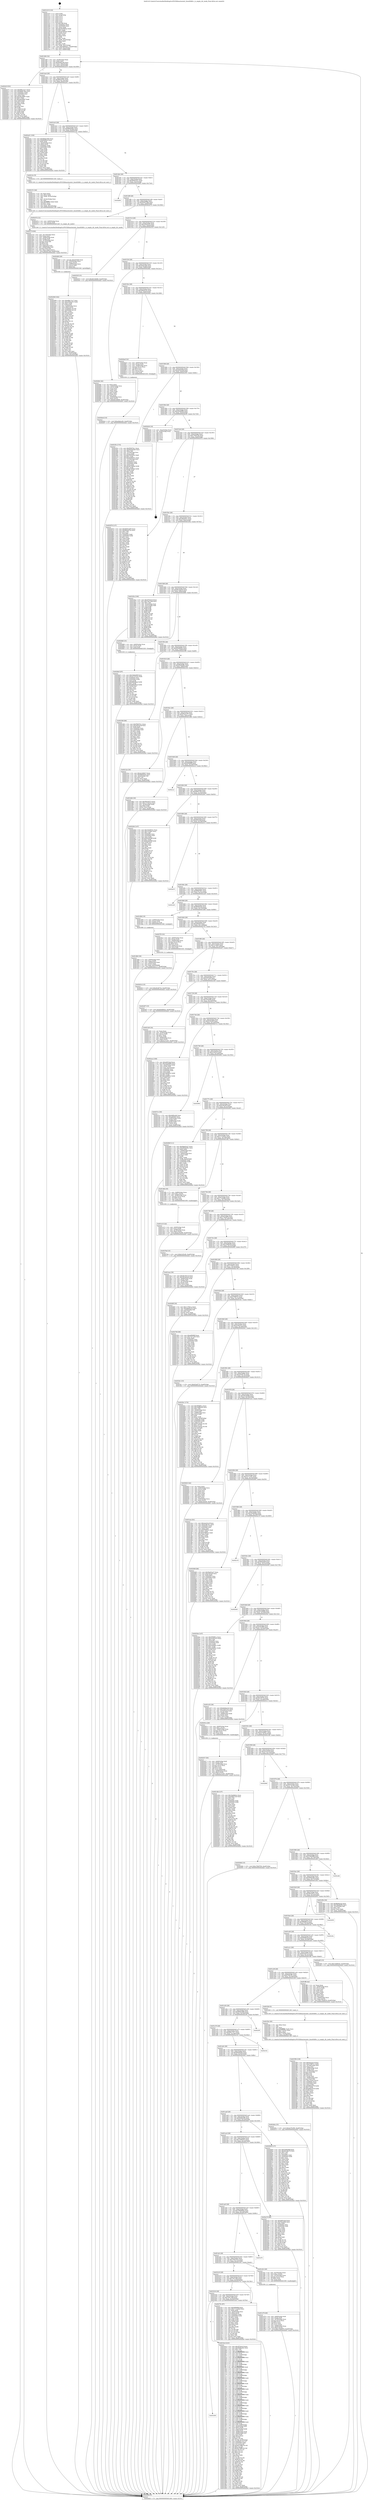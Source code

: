 digraph "0x401410" {
  label = "0x401410 (/mnt/c/Users/mathe/Desktop/tcc/POCII/binaries/extr_linuxfslibfs.c_is_empty_dir_inode_Final-ollvm.out::main(0))"
  labelloc = "t"
  node[shape=record]

  Entry [label="",width=0.3,height=0.3,shape=circle,fillcolor=black,style=filled]
  "0x401484" [label="{
     0x401484 [32]\l
     | [instrs]\l
     &nbsp;&nbsp;0x401484 \<+6\>: mov -0xa8(%rbp),%eax\l
     &nbsp;&nbsp;0x40148a \<+2\>: mov %eax,%ecx\l
     &nbsp;&nbsp;0x40148c \<+6\>: sub $0x844b2ceb,%ecx\l
     &nbsp;&nbsp;0x401492 \<+6\>: mov %eax,-0xbc(%rbp)\l
     &nbsp;&nbsp;0x401498 \<+6\>: mov %ecx,-0xc0(%rbp)\l
     &nbsp;&nbsp;0x40149e \<+6\>: je 0000000000402419 \<main+0x1009\>\l
  }"]
  "0x402419" [label="{
     0x402419 [91]\l
     | [instrs]\l
     &nbsp;&nbsp;0x402419 \<+5\>: mov $0x68b17e17,%eax\l
     &nbsp;&nbsp;0x40241e \<+5\>: mov $0x9d4970be,%ecx\l
     &nbsp;&nbsp;0x402423 \<+7\>: mov 0x40505c,%edx\l
     &nbsp;&nbsp;0x40242a \<+7\>: mov 0x405060,%esi\l
     &nbsp;&nbsp;0x402431 \<+2\>: mov %edx,%edi\l
     &nbsp;&nbsp;0x402433 \<+6\>: add $0xa8aa6687,%edi\l
     &nbsp;&nbsp;0x402439 \<+3\>: sub $0x1,%edi\l
     &nbsp;&nbsp;0x40243c \<+6\>: sub $0xa8aa6687,%edi\l
     &nbsp;&nbsp;0x402442 \<+3\>: imul %edi,%edx\l
     &nbsp;&nbsp;0x402445 \<+3\>: and $0x1,%edx\l
     &nbsp;&nbsp;0x402448 \<+3\>: cmp $0x0,%edx\l
     &nbsp;&nbsp;0x40244b \<+4\>: sete %r8b\l
     &nbsp;&nbsp;0x40244f \<+3\>: cmp $0xa,%esi\l
     &nbsp;&nbsp;0x402452 \<+4\>: setl %r9b\l
     &nbsp;&nbsp;0x402456 \<+3\>: mov %r8b,%r10b\l
     &nbsp;&nbsp;0x402459 \<+3\>: and %r9b,%r10b\l
     &nbsp;&nbsp;0x40245c \<+3\>: xor %r9b,%r8b\l
     &nbsp;&nbsp;0x40245f \<+3\>: or %r8b,%r10b\l
     &nbsp;&nbsp;0x402462 \<+4\>: test $0x1,%r10b\l
     &nbsp;&nbsp;0x402466 \<+3\>: cmovne %ecx,%eax\l
     &nbsp;&nbsp;0x402469 \<+6\>: mov %eax,-0xa8(%rbp)\l
     &nbsp;&nbsp;0x40246f \<+5\>: jmp 0000000000402d2d \<main+0x191d\>\l
  }"]
  "0x4014a4" [label="{
     0x4014a4 [28]\l
     | [instrs]\l
     &nbsp;&nbsp;0x4014a4 \<+5\>: jmp 00000000004014a9 \<main+0x99\>\l
     &nbsp;&nbsp;0x4014a9 \<+6\>: mov -0xbc(%rbp),%eax\l
     &nbsp;&nbsp;0x4014af \<+5\>: sub $0x894a075a,%eax\l
     &nbsp;&nbsp;0x4014b4 \<+6\>: mov %eax,-0xc4(%rbp)\l
     &nbsp;&nbsp;0x4014ba \<+6\>: je 0000000000402a01 \<main+0x15f1\>\l
  }"]
  Exit [label="",width=0.3,height=0.3,shape=circle,fillcolor=black,style=filled,peripheries=2]
  "0x402a01" [label="{
     0x402a01 [100]\l
     | [instrs]\l
     &nbsp;&nbsp;0x402a01 \<+5\>: mov $0x680d1d09,%eax\l
     &nbsp;&nbsp;0x402a06 \<+5\>: mov $0x606f9ccf,%ecx\l
     &nbsp;&nbsp;0x402a0b \<+2\>: xor %edx,%edx\l
     &nbsp;&nbsp;0x402a0d \<+7\>: mov -0xa0(%rbp),%rsi\l
     &nbsp;&nbsp;0x402a14 \<+6\>: movl $0x0,(%rsi)\l
     &nbsp;&nbsp;0x402a1a \<+7\>: mov 0x40505c,%edi\l
     &nbsp;&nbsp;0x402a21 \<+8\>: mov 0x405060,%r8d\l
     &nbsp;&nbsp;0x402a29 \<+3\>: sub $0x1,%edx\l
     &nbsp;&nbsp;0x402a2c \<+3\>: mov %edi,%r9d\l
     &nbsp;&nbsp;0x402a2f \<+3\>: add %edx,%r9d\l
     &nbsp;&nbsp;0x402a32 \<+4\>: imul %r9d,%edi\l
     &nbsp;&nbsp;0x402a36 \<+3\>: and $0x1,%edi\l
     &nbsp;&nbsp;0x402a39 \<+3\>: cmp $0x0,%edi\l
     &nbsp;&nbsp;0x402a3c \<+4\>: sete %r10b\l
     &nbsp;&nbsp;0x402a40 \<+4\>: cmp $0xa,%r8d\l
     &nbsp;&nbsp;0x402a44 \<+4\>: setl %r11b\l
     &nbsp;&nbsp;0x402a48 \<+3\>: mov %r10b,%bl\l
     &nbsp;&nbsp;0x402a4b \<+3\>: and %r11b,%bl\l
     &nbsp;&nbsp;0x402a4e \<+3\>: xor %r11b,%r10b\l
     &nbsp;&nbsp;0x402a51 \<+3\>: or %r10b,%bl\l
     &nbsp;&nbsp;0x402a54 \<+3\>: test $0x1,%bl\l
     &nbsp;&nbsp;0x402a57 \<+3\>: cmovne %ecx,%eax\l
     &nbsp;&nbsp;0x402a5a \<+6\>: mov %eax,-0xa8(%rbp)\l
     &nbsp;&nbsp;0x402a60 \<+5\>: jmp 0000000000402d2d \<main+0x191d\>\l
  }"]
  "0x4014c0" [label="{
     0x4014c0 [28]\l
     | [instrs]\l
     &nbsp;&nbsp;0x4014c0 \<+5\>: jmp 00000000004014c5 \<main+0xb5\>\l
     &nbsp;&nbsp;0x4014c5 \<+6\>: mov -0xbc(%rbp),%eax\l
     &nbsp;&nbsp;0x4014cb \<+5\>: sub $0x8b6e9adc,%eax\l
     &nbsp;&nbsp;0x4014d0 \<+6\>: mov %eax,-0xc8(%rbp)\l
     &nbsp;&nbsp;0x4014d6 \<+6\>: je 000000000040214c \<main+0xd3c\>\l
  }"]
  "0x4028e5" [label="{
     0x4028e5 [97]\l
     | [instrs]\l
     &nbsp;&nbsp;0x4028e5 \<+5\>: mov $0x536b489f,%ecx\l
     &nbsp;&nbsp;0x4028ea \<+5\>: mov $0x527223a0,%edx\l
     &nbsp;&nbsp;0x4028ef \<+7\>: mov 0x40505c,%esi\l
     &nbsp;&nbsp;0x4028f6 \<+8\>: mov 0x405060,%r8d\l
     &nbsp;&nbsp;0x4028fe \<+3\>: mov %esi,%r9d\l
     &nbsp;&nbsp;0x402901 \<+7\>: sub $0xd9829ba2,%r9d\l
     &nbsp;&nbsp;0x402908 \<+4\>: sub $0x1,%r9d\l
     &nbsp;&nbsp;0x40290c \<+7\>: add $0xd9829ba2,%r9d\l
     &nbsp;&nbsp;0x402913 \<+4\>: imul %r9d,%esi\l
     &nbsp;&nbsp;0x402917 \<+3\>: and $0x1,%esi\l
     &nbsp;&nbsp;0x40291a \<+3\>: cmp $0x0,%esi\l
     &nbsp;&nbsp;0x40291d \<+4\>: sete %r10b\l
     &nbsp;&nbsp;0x402921 \<+4\>: cmp $0xa,%r8d\l
     &nbsp;&nbsp;0x402925 \<+4\>: setl %r11b\l
     &nbsp;&nbsp;0x402929 \<+3\>: mov %r10b,%bl\l
     &nbsp;&nbsp;0x40292c \<+3\>: and %r11b,%bl\l
     &nbsp;&nbsp;0x40292f \<+3\>: xor %r11b,%r10b\l
     &nbsp;&nbsp;0x402932 \<+3\>: or %r10b,%bl\l
     &nbsp;&nbsp;0x402935 \<+3\>: test $0x1,%bl\l
     &nbsp;&nbsp;0x402938 \<+3\>: cmovne %edx,%ecx\l
     &nbsp;&nbsp;0x40293b \<+6\>: mov %ecx,-0xa8(%rbp)\l
     &nbsp;&nbsp;0x402941 \<+5\>: jmp 0000000000402d2d \<main+0x191d\>\l
  }"]
  "0x40214c" [label="{
     0x40214c [5]\l
     | [instrs]\l
     &nbsp;&nbsp;0x40214c \<+5\>: call 0000000000401160 \<next_i\>\l
     | [calls]\l
     &nbsp;&nbsp;0x401160 \{1\} (/mnt/c/Users/mathe/Desktop/tcc/POCII/binaries/extr_linuxfslibfs.c_is_empty_dir_inode_Final-ollvm.out::next_i)\l
  }"]
  "0x4014dc" [label="{
     0x4014dc [28]\l
     | [instrs]\l
     &nbsp;&nbsp;0x4014dc \<+5\>: jmp 00000000004014e1 \<main+0xd1\>\l
     &nbsp;&nbsp;0x4014e1 \<+6\>: mov -0xbc(%rbp),%eax\l
     &nbsp;&nbsp;0x4014e7 \<+5\>: sub $0x9be83a27,%eax\l
     &nbsp;&nbsp;0x4014ec \<+6\>: mov %eax,-0xcc(%rbp)\l
     &nbsp;&nbsp;0x4014f2 \<+6\>: je 0000000000402bf4 \<main+0x17e4\>\l
  }"]
  "0x402814" [label="{
     0x402814 [15]\l
     | [instrs]\l
     &nbsp;&nbsp;0x402814 \<+10\>: movl $0x2fc4673e,-0xa8(%rbp)\l
     &nbsp;&nbsp;0x40281e \<+5\>: jmp 0000000000402d2d \<main+0x191d\>\l
  }"]
  "0x402bf4" [label="{
     0x402bf4\l
  }", style=dashed]
  "0x4014f8" [label="{
     0x4014f8 [28]\l
     | [instrs]\l
     &nbsp;&nbsp;0x4014f8 \<+5\>: jmp 00000000004014fd \<main+0xed\>\l
     &nbsp;&nbsp;0x4014fd \<+6\>: mov -0xbc(%rbp),%eax\l
     &nbsp;&nbsp;0x401503 \<+5\>: sub $0x9d4970be,%eax\l
     &nbsp;&nbsp;0x401508 \<+6\>: mov %eax,-0xd0(%rbp)\l
     &nbsp;&nbsp;0x40150e \<+6\>: je 0000000000402474 \<main+0x1064\>\l
  }"]
  "0x4026cd" [label="{
     0x4026cd [15]\l
     | [instrs]\l
     &nbsp;&nbsp;0x4026cd \<+10\>: movl $0xa9abca00,-0xa8(%rbp)\l
     &nbsp;&nbsp;0x4026d7 \<+5\>: jmp 0000000000402d2d \<main+0x191d\>\l
  }"]
  "0x402474" [label="{
     0x402474 [12]\l
     | [instrs]\l
     &nbsp;&nbsp;0x402474 \<+4\>: mov -0x80(%rbp),%rax\l
     &nbsp;&nbsp;0x402478 \<+3\>: mov (%rax),%rdi\l
     &nbsp;&nbsp;0x40247b \<+5\>: call 0000000000401240 \<is_empty_dir_inode\>\l
     | [calls]\l
     &nbsp;&nbsp;0x401240 \{1\} (/mnt/c/Users/mathe/Desktop/tcc/POCII/binaries/extr_linuxfslibfs.c_is_empty_dir_inode_Final-ollvm.out::is_empty_dir_inode)\l
  }"]
  "0x401514" [label="{
     0x401514 [28]\l
     | [instrs]\l
     &nbsp;&nbsp;0x401514 \<+5\>: jmp 0000000000401519 \<main+0x109\>\l
     &nbsp;&nbsp;0x401519 \<+6\>: mov -0xbc(%rbp),%eax\l
     &nbsp;&nbsp;0x40151f \<+5\>: sub $0xa5924c93,%eax\l
     &nbsp;&nbsp;0x401524 \<+6\>: mov %eax,-0xd4(%rbp)\l
     &nbsp;&nbsp;0x40152a \<+6\>: je 000000000040253f \<main+0x112f\>\l
  }"]
  "0x40249d" [label="{
     0x40249d [162]\l
     | [instrs]\l
     &nbsp;&nbsp;0x40249d \<+5\>: mov $0x68b17e17,%esi\l
     &nbsp;&nbsp;0x4024a2 \<+5\>: mov $0xa5924c93,%edx\l
     &nbsp;&nbsp;0x4024a7 \<+3\>: mov $0x1,%r8b\l
     &nbsp;&nbsp;0x4024aa \<+3\>: xor %r9d,%r9d\l
     &nbsp;&nbsp;0x4024ad \<+4\>: mov -0x48(%rbp),%rcx\l
     &nbsp;&nbsp;0x4024b1 \<+6\>: movl $0x0,(%rcx)\l
     &nbsp;&nbsp;0x4024b7 \<+8\>: mov 0x40505c,%r10d\l
     &nbsp;&nbsp;0x4024bf \<+8\>: mov 0x405060,%r11d\l
     &nbsp;&nbsp;0x4024c7 \<+4\>: sub $0x1,%r9d\l
     &nbsp;&nbsp;0x4024cb \<+3\>: mov %r10d,%ebx\l
     &nbsp;&nbsp;0x4024ce \<+3\>: add %r9d,%ebx\l
     &nbsp;&nbsp;0x4024d1 \<+4\>: imul %ebx,%r10d\l
     &nbsp;&nbsp;0x4024d5 \<+4\>: and $0x1,%r10d\l
     &nbsp;&nbsp;0x4024d9 \<+4\>: cmp $0x0,%r10d\l
     &nbsp;&nbsp;0x4024dd \<+4\>: sete %r14b\l
     &nbsp;&nbsp;0x4024e1 \<+4\>: cmp $0xa,%r11d\l
     &nbsp;&nbsp;0x4024e5 \<+4\>: setl %r15b\l
     &nbsp;&nbsp;0x4024e9 \<+3\>: mov %r14b,%r12b\l
     &nbsp;&nbsp;0x4024ec \<+4\>: xor $0xff,%r12b\l
     &nbsp;&nbsp;0x4024f0 \<+3\>: mov %r15b,%r13b\l
     &nbsp;&nbsp;0x4024f3 \<+4\>: xor $0xff,%r13b\l
     &nbsp;&nbsp;0x4024f7 \<+4\>: xor $0x1,%r8b\l
     &nbsp;&nbsp;0x4024fb \<+3\>: mov %r12b,%cl\l
     &nbsp;&nbsp;0x4024fe \<+3\>: and $0xff,%cl\l
     &nbsp;&nbsp;0x402501 \<+3\>: and %r8b,%r14b\l
     &nbsp;&nbsp;0x402504 \<+3\>: mov %r13b,%dil\l
     &nbsp;&nbsp;0x402507 \<+4\>: and $0xff,%dil\l
     &nbsp;&nbsp;0x40250b \<+3\>: and %r8b,%r15b\l
     &nbsp;&nbsp;0x40250e \<+3\>: or %r14b,%cl\l
     &nbsp;&nbsp;0x402511 \<+3\>: or %r15b,%dil\l
     &nbsp;&nbsp;0x402514 \<+3\>: xor %dil,%cl\l
     &nbsp;&nbsp;0x402517 \<+3\>: or %r13b,%r12b\l
     &nbsp;&nbsp;0x40251a \<+4\>: xor $0xff,%r12b\l
     &nbsp;&nbsp;0x40251e \<+4\>: or $0x1,%r8b\l
     &nbsp;&nbsp;0x402522 \<+3\>: and %r8b,%r12b\l
     &nbsp;&nbsp;0x402525 \<+3\>: or %r12b,%cl\l
     &nbsp;&nbsp;0x402528 \<+3\>: test $0x1,%cl\l
     &nbsp;&nbsp;0x40252b \<+3\>: cmovne %edx,%esi\l
     &nbsp;&nbsp;0x40252e \<+6\>: mov %esi,-0xa8(%rbp)\l
     &nbsp;&nbsp;0x402534 \<+6\>: mov %eax,-0x1c4(%rbp)\l
     &nbsp;&nbsp;0x40253a \<+5\>: jmp 0000000000402d2d \<main+0x191d\>\l
  }"]
  "0x40253f" [label="{
     0x40253f [15]\l
     | [instrs]\l
     &nbsp;&nbsp;0x40253f \<+10\>: movl $0x461046d6,-0xa8(%rbp)\l
     &nbsp;&nbsp;0x402549 \<+5\>: jmp 0000000000402d2d \<main+0x191d\>\l
  }"]
  "0x401530" [label="{
     0x401530 [28]\l
     | [instrs]\l
     &nbsp;&nbsp;0x401530 \<+5\>: jmp 0000000000401535 \<main+0x125\>\l
     &nbsp;&nbsp;0x401535 \<+6\>: mov -0xbc(%rbp),%eax\l
     &nbsp;&nbsp;0x40153b \<+5\>: sub $0xa9abca00,%eax\l
     &nbsp;&nbsp;0x401540 \<+6\>: mov %eax,-0xd8(%rbp)\l
     &nbsp;&nbsp;0x401546 \<+6\>: je 00000000004026dc \<main+0x12cc\>\l
  }"]
  "0x402480" [label="{
     0x402480 [29]\l
     | [instrs]\l
     &nbsp;&nbsp;0x402480 \<+10\>: movabs $0x4030b6,%rdi\l
     &nbsp;&nbsp;0x40248a \<+4\>: mov -0x50(%rbp),%rcx\l
     &nbsp;&nbsp;0x40248e \<+2\>: mov %eax,(%rcx)\l
     &nbsp;&nbsp;0x402490 \<+4\>: mov -0x50(%rbp),%rcx\l
     &nbsp;&nbsp;0x402494 \<+2\>: mov (%rcx),%esi\l
     &nbsp;&nbsp;0x402496 \<+2\>: mov $0x0,%al\l
     &nbsp;&nbsp;0x402498 \<+5\>: call 0000000000401040 \<printf@plt\>\l
     | [calls]\l
     &nbsp;&nbsp;0x401040 \{1\} (unknown)\l
  }"]
  "0x4026dc" [label="{
     0x4026dc [42]\l
     | [instrs]\l
     &nbsp;&nbsp;0x4026dc \<+2\>: xor %eax,%eax\l
     &nbsp;&nbsp;0x4026de \<+4\>: mov -0x48(%rbp),%rcx\l
     &nbsp;&nbsp;0x4026e2 \<+2\>: mov (%rcx),%edx\l
     &nbsp;&nbsp;0x4026e4 \<+2\>: mov %eax,%esi\l
     &nbsp;&nbsp;0x4026e6 \<+2\>: sub %edx,%esi\l
     &nbsp;&nbsp;0x4026e8 \<+2\>: mov %eax,%edx\l
     &nbsp;&nbsp;0x4026ea \<+3\>: sub $0x1,%edx\l
     &nbsp;&nbsp;0x4026ed \<+2\>: add %edx,%esi\l
     &nbsp;&nbsp;0x4026ef \<+2\>: sub %esi,%eax\l
     &nbsp;&nbsp;0x4026f1 \<+4\>: mov -0x48(%rbp),%rcx\l
     &nbsp;&nbsp;0x4026f5 \<+2\>: mov %eax,(%rcx)\l
     &nbsp;&nbsp;0x4026f7 \<+10\>: movl $0x461046d6,-0xa8(%rbp)\l
     &nbsp;&nbsp;0x402701 \<+5\>: jmp 0000000000402d2d \<main+0x191d\>\l
  }"]
  "0x40154c" [label="{
     0x40154c [28]\l
     | [instrs]\l
     &nbsp;&nbsp;0x40154c \<+5\>: jmp 0000000000401551 \<main+0x141\>\l
     &nbsp;&nbsp;0x401551 \<+6\>: mov -0xbc(%rbp),%eax\l
     &nbsp;&nbsp;0x401557 \<+5\>: sub $0xabbd2c25,%eax\l
     &nbsp;&nbsp;0x40155c \<+6\>: mov %eax,-0xdc(%rbp)\l
     &nbsp;&nbsp;0x401562 \<+6\>: je 00000000004026ad \<main+0x129d\>\l
  }"]
  "0x40217d" [label="{
     0x40217d [60]\l
     | [instrs]\l
     &nbsp;&nbsp;0x40217d \<+6\>: mov -0x1c0(%rbp),%ecx\l
     &nbsp;&nbsp;0x402183 \<+3\>: imul %eax,%ecx\l
     &nbsp;&nbsp;0x402186 \<+4\>: mov -0x80(%rbp),%rdi\l
     &nbsp;&nbsp;0x40218a \<+3\>: mov (%rdi),%rdi\l
     &nbsp;&nbsp;0x40218d \<+4\>: mov -0x78(%rbp),%r8\l
     &nbsp;&nbsp;0x402191 \<+3\>: movslq (%r8),%r8\l
     &nbsp;&nbsp;0x402194 \<+4\>: shl $0x4,%r8\l
     &nbsp;&nbsp;0x402198 \<+3\>: add %r8,%rdi\l
     &nbsp;&nbsp;0x40219b \<+4\>: mov 0x8(%rdi),%rdi\l
     &nbsp;&nbsp;0x40219f \<+4\>: mov -0x58(%rbp),%r8\l
     &nbsp;&nbsp;0x4021a3 \<+3\>: movslq (%r8),%r8\l
     &nbsp;&nbsp;0x4021a6 \<+4\>: mov %ecx,(%rdi,%r8,4)\l
     &nbsp;&nbsp;0x4021aa \<+10\>: movl $0x43f74af,-0xa8(%rbp)\l
     &nbsp;&nbsp;0x4021b4 \<+5\>: jmp 0000000000402d2d \<main+0x191d\>\l
  }"]
  "0x4026ad" [label="{
     0x4026ad [32]\l
     | [instrs]\l
     &nbsp;&nbsp;0x4026ad \<+4\>: mov -0x80(%rbp),%rax\l
     &nbsp;&nbsp;0x4026b1 \<+3\>: mov (%rax),%rax\l
     &nbsp;&nbsp;0x4026b4 \<+4\>: mov -0x48(%rbp),%rcx\l
     &nbsp;&nbsp;0x4026b8 \<+3\>: movslq (%rcx),%rcx\l
     &nbsp;&nbsp;0x4026bb \<+4\>: shl $0x4,%rcx\l
     &nbsp;&nbsp;0x4026bf \<+3\>: add %rcx,%rax\l
     &nbsp;&nbsp;0x4026c2 \<+3\>: mov (%rax),%rax\l
     &nbsp;&nbsp;0x4026c5 \<+3\>: mov %rax,%rdi\l
     &nbsp;&nbsp;0x4026c8 \<+5\>: call 0000000000401030 \<free@plt\>\l
     | [calls]\l
     &nbsp;&nbsp;0x401030 \{1\} (unknown)\l
  }"]
  "0x401568" [label="{
     0x401568 [28]\l
     | [instrs]\l
     &nbsp;&nbsp;0x401568 \<+5\>: jmp 000000000040156d \<main+0x15d\>\l
     &nbsp;&nbsp;0x40156d \<+6\>: mov -0xbc(%rbp),%eax\l
     &nbsp;&nbsp;0x401573 \<+5\>: sub $0xad03b3af,%eax\l
     &nbsp;&nbsp;0x401578 \<+6\>: mov %eax,-0xe0(%rbp)\l
     &nbsp;&nbsp;0x40157e \<+6\>: je 000000000040235c \<main+0xf4c\>\l
  }"]
  "0x402151" [label="{
     0x402151 [44]\l
     | [instrs]\l
     &nbsp;&nbsp;0x402151 \<+2\>: xor %ecx,%ecx\l
     &nbsp;&nbsp;0x402153 \<+5\>: mov $0x2,%edx\l
     &nbsp;&nbsp;0x402158 \<+6\>: mov %edx,-0x1bc(%rbp)\l
     &nbsp;&nbsp;0x40215e \<+1\>: cltd\l
     &nbsp;&nbsp;0x40215f \<+6\>: mov -0x1bc(%rbp),%esi\l
     &nbsp;&nbsp;0x402165 \<+2\>: idiv %esi\l
     &nbsp;&nbsp;0x402167 \<+6\>: imul $0xfffffffe,%edx,%edx\l
     &nbsp;&nbsp;0x40216d \<+3\>: sub $0x1,%ecx\l
     &nbsp;&nbsp;0x402170 \<+2\>: sub %ecx,%edx\l
     &nbsp;&nbsp;0x402172 \<+6\>: mov %edx,-0x1c0(%rbp)\l
     &nbsp;&nbsp;0x402178 \<+5\>: call 0000000000401160 \<next_i\>\l
     | [calls]\l
     &nbsp;&nbsp;0x401160 \{1\} (/mnt/c/Users/mathe/Desktop/tcc/POCII/binaries/extr_linuxfslibfs.c_is_empty_dir_inode_Final-ollvm.out::next_i)\l
  }"]
  "0x40235c" [label="{
     0x40235c [174]\l
     | [instrs]\l
     &nbsp;&nbsp;0x40235c \<+5\>: mov $0xf59679c1,%eax\l
     &nbsp;&nbsp;0x402361 \<+5\>: mov $0x6be902b0,%ecx\l
     &nbsp;&nbsp;0x402366 \<+2\>: mov $0x1,%dl\l
     &nbsp;&nbsp;0x402368 \<+4\>: mov -0x78(%rbp),%rsi\l
     &nbsp;&nbsp;0x40236c \<+2\>: mov (%rsi),%edi\l
     &nbsp;&nbsp;0x40236e \<+6\>: sub $0x5509293c,%edi\l
     &nbsp;&nbsp;0x402374 \<+3\>: add $0x1,%edi\l
     &nbsp;&nbsp;0x402377 \<+6\>: add $0x5509293c,%edi\l
     &nbsp;&nbsp;0x40237d \<+4\>: mov -0x78(%rbp),%rsi\l
     &nbsp;&nbsp;0x402381 \<+2\>: mov %edi,(%rsi)\l
     &nbsp;&nbsp;0x402383 \<+7\>: mov 0x40505c,%edi\l
     &nbsp;&nbsp;0x40238a \<+8\>: mov 0x405060,%r8d\l
     &nbsp;&nbsp;0x402392 \<+3\>: mov %edi,%r9d\l
     &nbsp;&nbsp;0x402395 \<+7\>: add $0xab7490ee,%r9d\l
     &nbsp;&nbsp;0x40239c \<+4\>: sub $0x1,%r9d\l
     &nbsp;&nbsp;0x4023a0 \<+7\>: sub $0xab7490ee,%r9d\l
     &nbsp;&nbsp;0x4023a7 \<+4\>: imul %r9d,%edi\l
     &nbsp;&nbsp;0x4023ab \<+3\>: and $0x1,%edi\l
     &nbsp;&nbsp;0x4023ae \<+3\>: cmp $0x0,%edi\l
     &nbsp;&nbsp;0x4023b1 \<+4\>: sete %r10b\l
     &nbsp;&nbsp;0x4023b5 \<+4\>: cmp $0xa,%r8d\l
     &nbsp;&nbsp;0x4023b9 \<+4\>: setl %r11b\l
     &nbsp;&nbsp;0x4023bd \<+3\>: mov %r10b,%bl\l
     &nbsp;&nbsp;0x4023c0 \<+3\>: xor $0xff,%bl\l
     &nbsp;&nbsp;0x4023c3 \<+3\>: mov %r11b,%r14b\l
     &nbsp;&nbsp;0x4023c6 \<+4\>: xor $0xff,%r14b\l
     &nbsp;&nbsp;0x4023ca \<+3\>: xor $0x1,%dl\l
     &nbsp;&nbsp;0x4023cd \<+3\>: mov %bl,%r15b\l
     &nbsp;&nbsp;0x4023d0 \<+4\>: and $0xff,%r15b\l
     &nbsp;&nbsp;0x4023d4 \<+3\>: and %dl,%r10b\l
     &nbsp;&nbsp;0x4023d7 \<+3\>: mov %r14b,%r12b\l
     &nbsp;&nbsp;0x4023da \<+4\>: and $0xff,%r12b\l
     &nbsp;&nbsp;0x4023de \<+3\>: and %dl,%r11b\l
     &nbsp;&nbsp;0x4023e1 \<+3\>: or %r10b,%r15b\l
     &nbsp;&nbsp;0x4023e4 \<+3\>: or %r11b,%r12b\l
     &nbsp;&nbsp;0x4023e7 \<+3\>: xor %r12b,%r15b\l
     &nbsp;&nbsp;0x4023ea \<+3\>: or %r14b,%bl\l
     &nbsp;&nbsp;0x4023ed \<+3\>: xor $0xff,%bl\l
     &nbsp;&nbsp;0x4023f0 \<+3\>: or $0x1,%dl\l
     &nbsp;&nbsp;0x4023f3 \<+2\>: and %dl,%bl\l
     &nbsp;&nbsp;0x4023f5 \<+3\>: or %bl,%r15b\l
     &nbsp;&nbsp;0x4023f8 \<+4\>: test $0x1,%r15b\l
     &nbsp;&nbsp;0x4023fc \<+3\>: cmovne %ecx,%eax\l
     &nbsp;&nbsp;0x4023ff \<+6\>: mov %eax,-0xa8(%rbp)\l
     &nbsp;&nbsp;0x402405 \<+5\>: jmp 0000000000402d2d \<main+0x191d\>\l
  }"]
  "0x401584" [label="{
     0x401584 [28]\l
     | [instrs]\l
     &nbsp;&nbsp;0x401584 \<+5\>: jmp 0000000000401589 \<main+0x179\>\l
     &nbsp;&nbsp;0x401589 \<+6\>: mov -0xbc(%rbp),%eax\l
     &nbsp;&nbsp;0x40158f \<+5\>: sub $0xc6cbd989,%eax\l
     &nbsp;&nbsp;0x401594 \<+6\>: mov %eax,-0xe4(%rbp)\l
     &nbsp;&nbsp;0x40159a \<+6\>: je 0000000000402b36 \<main+0x1726\>\l
  }"]
  "0x402037" [label="{
     0x402037 [50]\l
     | [instrs]\l
     &nbsp;&nbsp;0x402037 \<+4\>: mov -0x80(%rbp),%rdi\l
     &nbsp;&nbsp;0x40203b \<+3\>: mov (%rdi),%rdi\l
     &nbsp;&nbsp;0x40203e \<+4\>: mov -0x78(%rbp),%rcx\l
     &nbsp;&nbsp;0x402042 \<+3\>: movslq (%rcx),%rcx\l
     &nbsp;&nbsp;0x402045 \<+4\>: shl $0x4,%rcx\l
     &nbsp;&nbsp;0x402049 \<+3\>: add %rcx,%rdi\l
     &nbsp;&nbsp;0x40204c \<+4\>: mov %rax,0x8(%rdi)\l
     &nbsp;&nbsp;0x402050 \<+4\>: mov -0x58(%rbp),%rax\l
     &nbsp;&nbsp;0x402054 \<+6\>: movl $0x0,(%rax)\l
     &nbsp;&nbsp;0x40205a \<+10\>: movl $0x3cc7c347,-0xa8(%rbp)\l
     &nbsp;&nbsp;0x402064 \<+5\>: jmp 0000000000402d2d \<main+0x191d\>\l
  }"]
  "0x402b36" [label="{
     0x402b36 [18]\l
     | [instrs]\l
     &nbsp;&nbsp;0x402b36 \<+3\>: mov -0x2c(%rbp),%eax\l
     &nbsp;&nbsp;0x402b39 \<+4\>: lea -0x28(%rbp),%rsp\l
     &nbsp;&nbsp;0x402b3d \<+1\>: pop %rbx\l
     &nbsp;&nbsp;0x402b3e \<+2\>: pop %r12\l
     &nbsp;&nbsp;0x402b40 \<+2\>: pop %r13\l
     &nbsp;&nbsp;0x402b42 \<+2\>: pop %r14\l
     &nbsp;&nbsp;0x402b44 \<+2\>: pop %r15\l
     &nbsp;&nbsp;0x402b46 \<+1\>: pop %rbp\l
     &nbsp;&nbsp;0x402b47 \<+1\>: ret\l
  }"]
  "0x4015a0" [label="{
     0x4015a0 [28]\l
     | [instrs]\l
     &nbsp;&nbsp;0x4015a0 \<+5\>: jmp 00000000004015a5 \<main+0x195\>\l
     &nbsp;&nbsp;0x4015a5 \<+6\>: mov -0xbc(%rbp),%eax\l
     &nbsp;&nbsp;0x4015ab \<+5\>: sub $0xc760d709,%eax\l
     &nbsp;&nbsp;0x4015b0 \<+6\>: mov %eax,-0xe8(%rbp)\l
     &nbsp;&nbsp;0x4015b6 \<+6\>: je 0000000000402978 \<main+0x1568\>\l
  }"]
  "0x401f56" [label="{
     0x401f56 [139]\l
     | [instrs]\l
     &nbsp;&nbsp;0x401f56 \<+5\>: mov $0x4c41b1cf,%ecx\l
     &nbsp;&nbsp;0x401f5b \<+5\>: mov $0x279f97cc,%edx\l
     &nbsp;&nbsp;0x401f60 \<+6\>: mov -0x1b8(%rbp),%esi\l
     &nbsp;&nbsp;0x401f66 \<+3\>: imul %eax,%esi\l
     &nbsp;&nbsp;0x401f69 \<+4\>: mov -0x80(%rbp),%rdi\l
     &nbsp;&nbsp;0x401f6d \<+3\>: mov (%rdi),%rdi\l
     &nbsp;&nbsp;0x401f70 \<+4\>: mov -0x78(%rbp),%r8\l
     &nbsp;&nbsp;0x401f74 \<+3\>: movslq (%r8),%r8\l
     &nbsp;&nbsp;0x401f77 \<+4\>: shl $0x4,%r8\l
     &nbsp;&nbsp;0x401f7b \<+3\>: add %r8,%rdi\l
     &nbsp;&nbsp;0x401f7e \<+3\>: mov (%rdi),%rdi\l
     &nbsp;&nbsp;0x401f81 \<+4\>: mov -0x68(%rbp),%r8\l
     &nbsp;&nbsp;0x401f85 \<+3\>: movslq (%r8),%r8\l
     &nbsp;&nbsp;0x401f88 \<+4\>: mov %esi,(%rdi,%r8,4)\l
     &nbsp;&nbsp;0x401f8c \<+7\>: mov 0x40505c,%eax\l
     &nbsp;&nbsp;0x401f93 \<+7\>: mov 0x405060,%esi\l
     &nbsp;&nbsp;0x401f9a \<+3\>: mov %eax,%r9d\l
     &nbsp;&nbsp;0x401f9d \<+7\>: sub $0x48822579,%r9d\l
     &nbsp;&nbsp;0x401fa4 \<+4\>: sub $0x1,%r9d\l
     &nbsp;&nbsp;0x401fa8 \<+7\>: add $0x48822579,%r9d\l
     &nbsp;&nbsp;0x401faf \<+4\>: imul %r9d,%eax\l
     &nbsp;&nbsp;0x401fb3 \<+3\>: and $0x1,%eax\l
     &nbsp;&nbsp;0x401fb6 \<+3\>: cmp $0x0,%eax\l
     &nbsp;&nbsp;0x401fb9 \<+4\>: sete %r10b\l
     &nbsp;&nbsp;0x401fbd \<+3\>: cmp $0xa,%esi\l
     &nbsp;&nbsp;0x401fc0 \<+4\>: setl %r11b\l
     &nbsp;&nbsp;0x401fc4 \<+3\>: mov %r10b,%bl\l
     &nbsp;&nbsp;0x401fc7 \<+3\>: and %r11b,%bl\l
     &nbsp;&nbsp;0x401fca \<+3\>: xor %r11b,%r10b\l
     &nbsp;&nbsp;0x401fcd \<+3\>: or %r10b,%bl\l
     &nbsp;&nbsp;0x401fd0 \<+3\>: test $0x1,%bl\l
     &nbsp;&nbsp;0x401fd3 \<+3\>: cmovne %edx,%ecx\l
     &nbsp;&nbsp;0x401fd6 \<+6\>: mov %ecx,-0xa8(%rbp)\l
     &nbsp;&nbsp;0x401fdc \<+5\>: jmp 0000000000402d2d \<main+0x191d\>\l
  }"]
  "0x402978" [label="{
     0x402978 [137]\l
     | [instrs]\l
     &nbsp;&nbsp;0x402978 \<+5\>: mov $0x680d1d09,%eax\l
     &nbsp;&nbsp;0x40297d \<+5\>: mov $0x894a075a,%ecx\l
     &nbsp;&nbsp;0x402982 \<+2\>: mov $0x1,%dl\l
     &nbsp;&nbsp;0x402984 \<+2\>: xor %esi,%esi\l
     &nbsp;&nbsp;0x402986 \<+7\>: mov 0x40505c,%edi\l
     &nbsp;&nbsp;0x40298d \<+8\>: mov 0x405060,%r8d\l
     &nbsp;&nbsp;0x402995 \<+3\>: sub $0x1,%esi\l
     &nbsp;&nbsp;0x402998 \<+3\>: mov %edi,%r9d\l
     &nbsp;&nbsp;0x40299b \<+3\>: add %esi,%r9d\l
     &nbsp;&nbsp;0x40299e \<+4\>: imul %r9d,%edi\l
     &nbsp;&nbsp;0x4029a2 \<+3\>: and $0x1,%edi\l
     &nbsp;&nbsp;0x4029a5 \<+3\>: cmp $0x0,%edi\l
     &nbsp;&nbsp;0x4029a8 \<+4\>: sete %r10b\l
     &nbsp;&nbsp;0x4029ac \<+4\>: cmp $0xa,%r8d\l
     &nbsp;&nbsp;0x4029b0 \<+4\>: setl %r11b\l
     &nbsp;&nbsp;0x4029b4 \<+3\>: mov %r10b,%bl\l
     &nbsp;&nbsp;0x4029b7 \<+3\>: xor $0xff,%bl\l
     &nbsp;&nbsp;0x4029ba \<+3\>: mov %r11b,%r14b\l
     &nbsp;&nbsp;0x4029bd \<+4\>: xor $0xff,%r14b\l
     &nbsp;&nbsp;0x4029c1 \<+3\>: xor $0x1,%dl\l
     &nbsp;&nbsp;0x4029c4 \<+3\>: mov %bl,%r15b\l
     &nbsp;&nbsp;0x4029c7 \<+4\>: and $0xff,%r15b\l
     &nbsp;&nbsp;0x4029cb \<+3\>: and %dl,%r10b\l
     &nbsp;&nbsp;0x4029ce \<+3\>: mov %r14b,%r12b\l
     &nbsp;&nbsp;0x4029d1 \<+4\>: and $0xff,%r12b\l
     &nbsp;&nbsp;0x4029d5 \<+3\>: and %dl,%r11b\l
     &nbsp;&nbsp;0x4029d8 \<+3\>: or %r10b,%r15b\l
     &nbsp;&nbsp;0x4029db \<+3\>: or %r11b,%r12b\l
     &nbsp;&nbsp;0x4029de \<+3\>: xor %r12b,%r15b\l
     &nbsp;&nbsp;0x4029e1 \<+3\>: or %r14b,%bl\l
     &nbsp;&nbsp;0x4029e4 \<+3\>: xor $0xff,%bl\l
     &nbsp;&nbsp;0x4029e7 \<+3\>: or $0x1,%dl\l
     &nbsp;&nbsp;0x4029ea \<+2\>: and %dl,%bl\l
     &nbsp;&nbsp;0x4029ec \<+3\>: or %bl,%r15b\l
     &nbsp;&nbsp;0x4029ef \<+4\>: test $0x1,%r15b\l
     &nbsp;&nbsp;0x4029f3 \<+3\>: cmovne %ecx,%eax\l
     &nbsp;&nbsp;0x4029f6 \<+6\>: mov %eax,-0xa8(%rbp)\l
     &nbsp;&nbsp;0x4029fc \<+5\>: jmp 0000000000402d2d \<main+0x191d\>\l
  }"]
  "0x4015bc" [label="{
     0x4015bc [28]\l
     | [instrs]\l
     &nbsp;&nbsp;0x4015bc \<+5\>: jmp 00000000004015c1 \<main+0x1b1\>\l
     &nbsp;&nbsp;0x4015c1 \<+6\>: mov -0xbc(%rbp),%eax\l
     &nbsp;&nbsp;0x4015c7 \<+5\>: sub $0xc8b0e0c1,%eax\l
     &nbsp;&nbsp;0x4015cc \<+6\>: mov %eax,-0xec(%rbp)\l
     &nbsp;&nbsp;0x4015d2 \<+6\>: je 0000000000401b5a \<main+0x74a\>\l
  }"]
  "0x401f2e" [label="{
     0x401f2e [40]\l
     | [instrs]\l
     &nbsp;&nbsp;0x401f2e \<+5\>: mov $0x2,%ecx\l
     &nbsp;&nbsp;0x401f33 \<+1\>: cltd\l
     &nbsp;&nbsp;0x401f34 \<+2\>: idiv %ecx\l
     &nbsp;&nbsp;0x401f36 \<+6\>: imul $0xfffffffe,%edx,%ecx\l
     &nbsp;&nbsp;0x401f3c \<+6\>: add $0x77205ac,%ecx\l
     &nbsp;&nbsp;0x401f42 \<+3\>: add $0x1,%ecx\l
     &nbsp;&nbsp;0x401f45 \<+6\>: sub $0x77205ac,%ecx\l
     &nbsp;&nbsp;0x401f4b \<+6\>: mov %ecx,-0x1b8(%rbp)\l
     &nbsp;&nbsp;0x401f51 \<+5\>: call 0000000000401160 \<next_i\>\l
     | [calls]\l
     &nbsp;&nbsp;0x401160 \{1\} (/mnt/c/Users/mathe/Desktop/tcc/POCII/binaries/extr_linuxfslibfs.c_is_empty_dir_inode_Final-ollvm.out::next_i)\l
  }"]
  "0x401b5a" [label="{
     0x401b5a [106]\l
     | [instrs]\l
     &nbsp;&nbsp;0x401b5a \<+5\>: mov $0x3f7d241f,%eax\l
     &nbsp;&nbsp;0x401b5f \<+5\>: mov $0x7e8119ef,%ecx\l
     &nbsp;&nbsp;0x401b64 \<+2\>: mov $0x1,%dl\l
     &nbsp;&nbsp;0x401b66 \<+7\>: mov -0xa2(%rbp),%sil\l
     &nbsp;&nbsp;0x401b6d \<+7\>: mov -0xa1(%rbp),%dil\l
     &nbsp;&nbsp;0x401b74 \<+3\>: mov %sil,%r8b\l
     &nbsp;&nbsp;0x401b77 \<+4\>: xor $0xff,%r8b\l
     &nbsp;&nbsp;0x401b7b \<+3\>: mov %dil,%r9b\l
     &nbsp;&nbsp;0x401b7e \<+4\>: xor $0xff,%r9b\l
     &nbsp;&nbsp;0x401b82 \<+3\>: xor $0x0,%dl\l
     &nbsp;&nbsp;0x401b85 \<+3\>: mov %r8b,%r10b\l
     &nbsp;&nbsp;0x401b88 \<+4\>: and $0x0,%r10b\l
     &nbsp;&nbsp;0x401b8c \<+3\>: and %dl,%sil\l
     &nbsp;&nbsp;0x401b8f \<+3\>: mov %r9b,%r11b\l
     &nbsp;&nbsp;0x401b92 \<+4\>: and $0x0,%r11b\l
     &nbsp;&nbsp;0x401b96 \<+3\>: and %dl,%dil\l
     &nbsp;&nbsp;0x401b99 \<+3\>: or %sil,%r10b\l
     &nbsp;&nbsp;0x401b9c \<+3\>: or %dil,%r11b\l
     &nbsp;&nbsp;0x401b9f \<+3\>: xor %r11b,%r10b\l
     &nbsp;&nbsp;0x401ba2 \<+3\>: or %r9b,%r8b\l
     &nbsp;&nbsp;0x401ba5 \<+4\>: xor $0xff,%r8b\l
     &nbsp;&nbsp;0x401ba9 \<+3\>: or $0x0,%dl\l
     &nbsp;&nbsp;0x401bac \<+3\>: and %dl,%r8b\l
     &nbsp;&nbsp;0x401baf \<+3\>: or %r8b,%r10b\l
     &nbsp;&nbsp;0x401bb2 \<+4\>: test $0x1,%r10b\l
     &nbsp;&nbsp;0x401bb6 \<+3\>: cmovne %ecx,%eax\l
     &nbsp;&nbsp;0x401bb9 \<+6\>: mov %eax,-0xa8(%rbp)\l
     &nbsp;&nbsp;0x401bbf \<+5\>: jmp 0000000000402d2d \<main+0x191d\>\l
  }"]
  "0x4015d8" [label="{
     0x4015d8 [28]\l
     | [instrs]\l
     &nbsp;&nbsp;0x4015d8 \<+5\>: jmp 00000000004015dd \<main+0x1cd\>\l
     &nbsp;&nbsp;0x4015dd \<+6\>: mov -0xbc(%rbp),%eax\l
     &nbsp;&nbsp;0x4015e3 \<+5\>: sub $0xd01d4e79,%eax\l
     &nbsp;&nbsp;0x4015e8 \<+6\>: mov %eax,-0xf0(%rbp)\l
     &nbsp;&nbsp;0x4015ee \<+6\>: je 00000000004028d6 \<main+0x14c6\>\l
  }"]
  "0x402d2d" [label="{
     0x402d2d [5]\l
     | [instrs]\l
     &nbsp;&nbsp;0x402d2d \<+5\>: jmp 0000000000401484 \<main+0x74\>\l
  }"]
  "0x401410" [label="{
     0x401410 [116]\l
     | [instrs]\l
     &nbsp;&nbsp;0x401410 \<+1\>: push %rbp\l
     &nbsp;&nbsp;0x401411 \<+3\>: mov %rsp,%rbp\l
     &nbsp;&nbsp;0x401414 \<+2\>: push %r15\l
     &nbsp;&nbsp;0x401416 \<+2\>: push %r14\l
     &nbsp;&nbsp;0x401418 \<+2\>: push %r13\l
     &nbsp;&nbsp;0x40141a \<+2\>: push %r12\l
     &nbsp;&nbsp;0x40141c \<+1\>: push %rbx\l
     &nbsp;&nbsp;0x40141d \<+7\>: sub $0x1d8,%rsp\l
     &nbsp;&nbsp;0x401424 \<+7\>: mov 0x40505c,%eax\l
     &nbsp;&nbsp;0x40142b \<+7\>: mov 0x405060,%ecx\l
     &nbsp;&nbsp;0x401432 \<+2\>: mov %eax,%edx\l
     &nbsp;&nbsp;0x401434 \<+6\>: add $0x203900aa,%edx\l
     &nbsp;&nbsp;0x40143a \<+3\>: sub $0x1,%edx\l
     &nbsp;&nbsp;0x40143d \<+6\>: sub $0x203900aa,%edx\l
     &nbsp;&nbsp;0x401443 \<+3\>: imul %edx,%eax\l
     &nbsp;&nbsp;0x401446 \<+3\>: and $0x1,%eax\l
     &nbsp;&nbsp;0x401449 \<+3\>: cmp $0x0,%eax\l
     &nbsp;&nbsp;0x40144c \<+4\>: sete %r8b\l
     &nbsp;&nbsp;0x401450 \<+4\>: and $0x1,%r8b\l
     &nbsp;&nbsp;0x401454 \<+7\>: mov %r8b,-0xa2(%rbp)\l
     &nbsp;&nbsp;0x40145b \<+3\>: cmp $0xa,%ecx\l
     &nbsp;&nbsp;0x40145e \<+4\>: setl %r8b\l
     &nbsp;&nbsp;0x401462 \<+4\>: and $0x1,%r8b\l
     &nbsp;&nbsp;0x401466 \<+7\>: mov %r8b,-0xa1(%rbp)\l
     &nbsp;&nbsp;0x40146d \<+10\>: movl $0xc8b0e0c1,-0xa8(%rbp)\l
     &nbsp;&nbsp;0x401477 \<+6\>: mov %edi,-0xac(%rbp)\l
     &nbsp;&nbsp;0x40147d \<+7\>: mov %rsi,-0xb8(%rbp)\l
  }"]
  "0x401e79" [label="{
     0x401e79 [49]\l
     | [instrs]\l
     &nbsp;&nbsp;0x401e79 \<+4\>: mov -0x80(%rbp),%rdi\l
     &nbsp;&nbsp;0x401e7d \<+3\>: mov (%rdi),%rdi\l
     &nbsp;&nbsp;0x401e80 \<+4\>: mov -0x78(%rbp),%rcx\l
     &nbsp;&nbsp;0x401e84 \<+3\>: movslq (%rcx),%rcx\l
     &nbsp;&nbsp;0x401e87 \<+4\>: shl $0x4,%rcx\l
     &nbsp;&nbsp;0x401e8b \<+3\>: add %rcx,%rdi\l
     &nbsp;&nbsp;0x401e8e \<+3\>: mov %rax,(%rdi)\l
     &nbsp;&nbsp;0x401e91 \<+4\>: mov -0x68(%rbp),%rax\l
     &nbsp;&nbsp;0x401e95 \<+6\>: movl $0x0,(%rax)\l
     &nbsp;&nbsp;0x401e9b \<+10\>: movl $0x176e487d,-0xa8(%rbp)\l
     &nbsp;&nbsp;0x401ea5 \<+5\>: jmp 0000000000402d2d \<main+0x191d\>\l
  }"]
  "0x4028d6" [label="{
     0x4028d6 [15]\l
     | [instrs]\l
     &nbsp;&nbsp;0x4028d6 \<+4\>: mov -0x80(%rbp),%rax\l
     &nbsp;&nbsp;0x4028da \<+3\>: mov (%rax),%rax\l
     &nbsp;&nbsp;0x4028dd \<+3\>: mov %rax,%rdi\l
     &nbsp;&nbsp;0x4028e0 \<+5\>: call 0000000000401030 \<free@plt\>\l
     | [calls]\l
     &nbsp;&nbsp;0x401030 \{1\} (unknown)\l
  }"]
  "0x4015f4" [label="{
     0x4015f4 [28]\l
     | [instrs]\l
     &nbsp;&nbsp;0x4015f4 \<+5\>: jmp 00000000004015f9 \<main+0x1e9\>\l
     &nbsp;&nbsp;0x4015f9 \<+6\>: mov -0xbc(%rbp),%eax\l
     &nbsp;&nbsp;0x4015ff \<+5\>: sub $0xd0498922,%eax\l
     &nbsp;&nbsp;0x401604 \<+6\>: mov %eax,-0xf4(%rbp)\l
     &nbsp;&nbsp;0x40160a \<+6\>: je 0000000000402306 \<main+0xef6\>\l
  }"]
  "0x401e15" [label="{
     0x401e15 [32]\l
     | [instrs]\l
     &nbsp;&nbsp;0x401e15 \<+4\>: mov -0x80(%rbp),%rdi\l
     &nbsp;&nbsp;0x401e19 \<+3\>: mov %rax,(%rdi)\l
     &nbsp;&nbsp;0x401e1c \<+4\>: mov -0x78(%rbp),%rax\l
     &nbsp;&nbsp;0x401e20 \<+6\>: movl $0x0,(%rax)\l
     &nbsp;&nbsp;0x401e26 \<+10\>: movl $0x4a7f1d59,-0xa8(%rbp)\l
     &nbsp;&nbsp;0x401e30 \<+5\>: jmp 0000000000402d2d \<main+0x191d\>\l
  }"]
  "0x402306" [label="{
     0x402306 [86]\l
     | [instrs]\l
     &nbsp;&nbsp;0x402306 \<+5\>: mov $0xf59679c1,%eax\l
     &nbsp;&nbsp;0x40230b \<+5\>: mov $0xad03b3af,%ecx\l
     &nbsp;&nbsp;0x402310 \<+2\>: xor %edx,%edx\l
     &nbsp;&nbsp;0x402312 \<+7\>: mov 0x40505c,%esi\l
     &nbsp;&nbsp;0x402319 \<+7\>: mov 0x405060,%edi\l
     &nbsp;&nbsp;0x402320 \<+3\>: sub $0x1,%edx\l
     &nbsp;&nbsp;0x402323 \<+3\>: mov %esi,%r8d\l
     &nbsp;&nbsp;0x402326 \<+3\>: add %edx,%r8d\l
     &nbsp;&nbsp;0x402329 \<+4\>: imul %r8d,%esi\l
     &nbsp;&nbsp;0x40232d \<+3\>: and $0x1,%esi\l
     &nbsp;&nbsp;0x402330 \<+3\>: cmp $0x0,%esi\l
     &nbsp;&nbsp;0x402333 \<+4\>: sete %r9b\l
     &nbsp;&nbsp;0x402337 \<+3\>: cmp $0xa,%edi\l
     &nbsp;&nbsp;0x40233a \<+4\>: setl %r10b\l
     &nbsp;&nbsp;0x40233e \<+3\>: mov %r9b,%r11b\l
     &nbsp;&nbsp;0x402341 \<+3\>: and %r10b,%r11b\l
     &nbsp;&nbsp;0x402344 \<+3\>: xor %r10b,%r9b\l
     &nbsp;&nbsp;0x402347 \<+3\>: or %r9b,%r11b\l
     &nbsp;&nbsp;0x40234a \<+4\>: test $0x1,%r11b\l
     &nbsp;&nbsp;0x40234e \<+3\>: cmovne %ecx,%eax\l
     &nbsp;&nbsp;0x402351 \<+6\>: mov %eax,-0xa8(%rbp)\l
     &nbsp;&nbsp;0x402357 \<+5\>: jmp 0000000000402d2d \<main+0x191d\>\l
  }"]
  "0x401610" [label="{
     0x401610 [28]\l
     | [instrs]\l
     &nbsp;&nbsp;0x401610 \<+5\>: jmp 0000000000401615 \<main+0x205\>\l
     &nbsp;&nbsp;0x401615 \<+6\>: mov -0xbc(%rbp),%eax\l
     &nbsp;&nbsp;0x40161b \<+5\>: sub $0xd562b36c,%eax\l
     &nbsp;&nbsp;0x401620 \<+6\>: mov %eax,-0xf8(%rbp)\l
     &nbsp;&nbsp;0x401626 \<+6\>: je 000000000040212e \<main+0xd1e\>\l
  }"]
  "0x401db0" [label="{
     0x401db0 [36]\l
     | [instrs]\l
     &nbsp;&nbsp;0x401db0 \<+7\>: mov -0x90(%rbp),%rdi\l
     &nbsp;&nbsp;0x401db7 \<+2\>: mov %eax,(%rdi)\l
     &nbsp;&nbsp;0x401db9 \<+7\>: mov -0x90(%rbp),%rdi\l
     &nbsp;&nbsp;0x401dc0 \<+2\>: mov (%rdi),%eax\l
     &nbsp;&nbsp;0x401dc2 \<+3\>: mov %eax,-0x34(%rbp)\l
     &nbsp;&nbsp;0x401dc5 \<+10\>: movl $0xd7b3c177,-0xa8(%rbp)\l
     &nbsp;&nbsp;0x401dcf \<+5\>: jmp 0000000000402d2d \<main+0x191d\>\l
  }"]
  "0x40212e" [label="{
     0x40212e [30]\l
     | [instrs]\l
     &nbsp;&nbsp;0x40212e \<+5\>: mov $0x4c24d6e7,%eax\l
     &nbsp;&nbsp;0x402133 \<+5\>: mov $0x8b6e9adc,%ecx\l
     &nbsp;&nbsp;0x402138 \<+3\>: mov -0x2e(%rbp),%dl\l
     &nbsp;&nbsp;0x40213b \<+3\>: test $0x1,%dl\l
     &nbsp;&nbsp;0x40213e \<+3\>: cmovne %ecx,%eax\l
     &nbsp;&nbsp;0x402141 \<+6\>: mov %eax,-0xa8(%rbp)\l
     &nbsp;&nbsp;0x402147 \<+5\>: jmp 0000000000402d2d \<main+0x191d\>\l
  }"]
  "0x40162c" [label="{
     0x40162c [28]\l
     | [instrs]\l
     &nbsp;&nbsp;0x40162c \<+5\>: jmp 0000000000401631 \<main+0x221\>\l
     &nbsp;&nbsp;0x401631 \<+6\>: mov -0xbc(%rbp),%eax\l
     &nbsp;&nbsp;0x401637 \<+5\>: sub $0xd7b3c177,%eax\l
     &nbsp;&nbsp;0x40163c \<+6\>: mov %eax,-0xfc(%rbp)\l
     &nbsp;&nbsp;0x401642 \<+6\>: je 0000000000401dd4 \<main+0x9c4\>\l
  }"]
  "0x401b50" [label="{
     0x401b50\l
  }", style=dashed]
  "0x401dd4" [label="{
     0x401dd4 [30]\l
     | [instrs]\l
     &nbsp;&nbsp;0x401dd4 \<+5\>: mov $0x5be3e073,%eax\l
     &nbsp;&nbsp;0x401dd9 \<+5\>: mov $0x11732022,%ecx\l
     &nbsp;&nbsp;0x401dde \<+3\>: mov -0x34(%rbp),%edx\l
     &nbsp;&nbsp;0x401de1 \<+3\>: cmp $0x0,%edx\l
     &nbsp;&nbsp;0x401de4 \<+3\>: cmove %ecx,%eax\l
     &nbsp;&nbsp;0x401de7 \<+6\>: mov %eax,-0xa8(%rbp)\l
     &nbsp;&nbsp;0x401ded \<+5\>: jmp 0000000000402d2d \<main+0x191d\>\l
  }"]
  "0x401648" [label="{
     0x401648 [28]\l
     | [instrs]\l
     &nbsp;&nbsp;0x401648 \<+5\>: jmp 000000000040164d \<main+0x23d\>\l
     &nbsp;&nbsp;0x40164d \<+6\>: mov -0xbc(%rbp),%eax\l
     &nbsp;&nbsp;0x401653 \<+5\>: sub $0xe6f08f6f,%eax\l
     &nbsp;&nbsp;0x401658 \<+6\>: mov %eax,-0x100(%rbp)\l
     &nbsp;&nbsp;0x40165e \<+6\>: je 0000000000402cc2 \<main+0x18b2\>\l
  }"]
  "0x401bc4" [label="{
     0x401bc4 [410]\l
     | [instrs]\l
     &nbsp;&nbsp;0x401bc4 \<+5\>: mov $0x3f7d241f,%eax\l
     &nbsp;&nbsp;0x401bc9 \<+5\>: mov $0x599dce82,%ecx\l
     &nbsp;&nbsp;0x401bce \<+2\>: mov $0x1,%dl\l
     &nbsp;&nbsp;0x401bd0 \<+3\>: mov %rsp,%rsi\l
     &nbsp;&nbsp;0x401bd3 \<+4\>: add $0xfffffffffffffff0,%rsi\l
     &nbsp;&nbsp;0x401bd7 \<+3\>: mov %rsi,%rsp\l
     &nbsp;&nbsp;0x401bda \<+7\>: mov %rsi,-0xa0(%rbp)\l
     &nbsp;&nbsp;0x401be1 \<+3\>: mov %rsp,%rsi\l
     &nbsp;&nbsp;0x401be4 \<+4\>: add $0xfffffffffffffff0,%rsi\l
     &nbsp;&nbsp;0x401be8 \<+3\>: mov %rsi,%rsp\l
     &nbsp;&nbsp;0x401beb \<+3\>: mov %rsp,%rdi\l
     &nbsp;&nbsp;0x401bee \<+4\>: add $0xfffffffffffffff0,%rdi\l
     &nbsp;&nbsp;0x401bf2 \<+3\>: mov %rdi,%rsp\l
     &nbsp;&nbsp;0x401bf5 \<+7\>: mov %rdi,-0x98(%rbp)\l
     &nbsp;&nbsp;0x401bfc \<+3\>: mov %rsp,%rdi\l
     &nbsp;&nbsp;0x401bff \<+4\>: add $0xfffffffffffffff0,%rdi\l
     &nbsp;&nbsp;0x401c03 \<+3\>: mov %rdi,%rsp\l
     &nbsp;&nbsp;0x401c06 \<+7\>: mov %rdi,-0x90(%rbp)\l
     &nbsp;&nbsp;0x401c0d \<+3\>: mov %rsp,%rdi\l
     &nbsp;&nbsp;0x401c10 \<+4\>: add $0xfffffffffffffff0,%rdi\l
     &nbsp;&nbsp;0x401c14 \<+3\>: mov %rdi,%rsp\l
     &nbsp;&nbsp;0x401c17 \<+7\>: mov %rdi,-0x88(%rbp)\l
     &nbsp;&nbsp;0x401c1e \<+3\>: mov %rsp,%rdi\l
     &nbsp;&nbsp;0x401c21 \<+4\>: add $0xfffffffffffffff0,%rdi\l
     &nbsp;&nbsp;0x401c25 \<+3\>: mov %rdi,%rsp\l
     &nbsp;&nbsp;0x401c28 \<+4\>: mov %rdi,-0x80(%rbp)\l
     &nbsp;&nbsp;0x401c2c \<+3\>: mov %rsp,%rdi\l
     &nbsp;&nbsp;0x401c2f \<+4\>: add $0xfffffffffffffff0,%rdi\l
     &nbsp;&nbsp;0x401c33 \<+3\>: mov %rdi,%rsp\l
     &nbsp;&nbsp;0x401c36 \<+4\>: mov %rdi,-0x78(%rbp)\l
     &nbsp;&nbsp;0x401c3a \<+3\>: mov %rsp,%rdi\l
     &nbsp;&nbsp;0x401c3d \<+4\>: add $0xfffffffffffffff0,%rdi\l
     &nbsp;&nbsp;0x401c41 \<+3\>: mov %rdi,%rsp\l
     &nbsp;&nbsp;0x401c44 \<+4\>: mov %rdi,-0x70(%rbp)\l
     &nbsp;&nbsp;0x401c48 \<+3\>: mov %rsp,%rdi\l
     &nbsp;&nbsp;0x401c4b \<+4\>: add $0xfffffffffffffff0,%rdi\l
     &nbsp;&nbsp;0x401c4f \<+3\>: mov %rdi,%rsp\l
     &nbsp;&nbsp;0x401c52 \<+4\>: mov %rdi,-0x68(%rbp)\l
     &nbsp;&nbsp;0x401c56 \<+3\>: mov %rsp,%rdi\l
     &nbsp;&nbsp;0x401c59 \<+4\>: add $0xfffffffffffffff0,%rdi\l
     &nbsp;&nbsp;0x401c5d \<+3\>: mov %rdi,%rsp\l
     &nbsp;&nbsp;0x401c60 \<+4\>: mov %rdi,-0x60(%rbp)\l
     &nbsp;&nbsp;0x401c64 \<+3\>: mov %rsp,%rdi\l
     &nbsp;&nbsp;0x401c67 \<+4\>: add $0xfffffffffffffff0,%rdi\l
     &nbsp;&nbsp;0x401c6b \<+3\>: mov %rdi,%rsp\l
     &nbsp;&nbsp;0x401c6e \<+4\>: mov %rdi,-0x58(%rbp)\l
     &nbsp;&nbsp;0x401c72 \<+3\>: mov %rsp,%rdi\l
     &nbsp;&nbsp;0x401c75 \<+4\>: add $0xfffffffffffffff0,%rdi\l
     &nbsp;&nbsp;0x401c79 \<+3\>: mov %rdi,%rsp\l
     &nbsp;&nbsp;0x401c7c \<+4\>: mov %rdi,-0x50(%rbp)\l
     &nbsp;&nbsp;0x401c80 \<+3\>: mov %rsp,%rdi\l
     &nbsp;&nbsp;0x401c83 \<+4\>: add $0xfffffffffffffff0,%rdi\l
     &nbsp;&nbsp;0x401c87 \<+3\>: mov %rdi,%rsp\l
     &nbsp;&nbsp;0x401c8a \<+4\>: mov %rdi,-0x48(%rbp)\l
     &nbsp;&nbsp;0x401c8e \<+3\>: mov %rsp,%rdi\l
     &nbsp;&nbsp;0x401c91 \<+4\>: add $0xfffffffffffffff0,%rdi\l
     &nbsp;&nbsp;0x401c95 \<+3\>: mov %rdi,%rsp\l
     &nbsp;&nbsp;0x401c98 \<+4\>: mov %rdi,-0x40(%rbp)\l
     &nbsp;&nbsp;0x401c9c \<+7\>: mov -0xa0(%rbp),%rdi\l
     &nbsp;&nbsp;0x401ca3 \<+6\>: movl $0x0,(%rdi)\l
     &nbsp;&nbsp;0x401ca9 \<+7\>: mov -0xac(%rbp),%r8d\l
     &nbsp;&nbsp;0x401cb0 \<+3\>: mov %r8d,(%rsi)\l
     &nbsp;&nbsp;0x401cb3 \<+7\>: mov -0x98(%rbp),%rdi\l
     &nbsp;&nbsp;0x401cba \<+7\>: mov -0xb8(%rbp),%r9\l
     &nbsp;&nbsp;0x401cc1 \<+3\>: mov %r9,(%rdi)\l
     &nbsp;&nbsp;0x401cc4 \<+3\>: cmpl $0x2,(%rsi)\l
     &nbsp;&nbsp;0x401cc7 \<+4\>: setne %r10b\l
     &nbsp;&nbsp;0x401ccb \<+4\>: and $0x1,%r10b\l
     &nbsp;&nbsp;0x401ccf \<+4\>: mov %r10b,-0x35(%rbp)\l
     &nbsp;&nbsp;0x401cd3 \<+8\>: mov 0x40505c,%r11d\l
     &nbsp;&nbsp;0x401cdb \<+7\>: mov 0x405060,%ebx\l
     &nbsp;&nbsp;0x401ce2 \<+3\>: mov %r11d,%r14d\l
     &nbsp;&nbsp;0x401ce5 \<+7\>: add $0xf4378ffd,%r14d\l
     &nbsp;&nbsp;0x401cec \<+4\>: sub $0x1,%r14d\l
     &nbsp;&nbsp;0x401cf0 \<+7\>: sub $0xf4378ffd,%r14d\l
     &nbsp;&nbsp;0x401cf7 \<+4\>: imul %r14d,%r11d\l
     &nbsp;&nbsp;0x401cfb \<+4\>: and $0x1,%r11d\l
     &nbsp;&nbsp;0x401cff \<+4\>: cmp $0x0,%r11d\l
     &nbsp;&nbsp;0x401d03 \<+4\>: sete %r10b\l
     &nbsp;&nbsp;0x401d07 \<+3\>: cmp $0xa,%ebx\l
     &nbsp;&nbsp;0x401d0a \<+4\>: setl %r15b\l
     &nbsp;&nbsp;0x401d0e \<+3\>: mov %r10b,%r12b\l
     &nbsp;&nbsp;0x401d11 \<+4\>: xor $0xff,%r12b\l
     &nbsp;&nbsp;0x401d15 \<+3\>: mov %r15b,%r13b\l
     &nbsp;&nbsp;0x401d18 \<+4\>: xor $0xff,%r13b\l
     &nbsp;&nbsp;0x401d1c \<+3\>: xor $0x1,%dl\l
     &nbsp;&nbsp;0x401d1f \<+3\>: mov %r12b,%sil\l
     &nbsp;&nbsp;0x401d22 \<+4\>: and $0xff,%sil\l
     &nbsp;&nbsp;0x401d26 \<+3\>: and %dl,%r10b\l
     &nbsp;&nbsp;0x401d29 \<+3\>: mov %r13b,%dil\l
     &nbsp;&nbsp;0x401d2c \<+4\>: and $0xff,%dil\l
     &nbsp;&nbsp;0x401d30 \<+3\>: and %dl,%r15b\l
     &nbsp;&nbsp;0x401d33 \<+3\>: or %r10b,%sil\l
     &nbsp;&nbsp;0x401d36 \<+3\>: or %r15b,%dil\l
     &nbsp;&nbsp;0x401d39 \<+3\>: xor %dil,%sil\l
     &nbsp;&nbsp;0x401d3c \<+3\>: or %r13b,%r12b\l
     &nbsp;&nbsp;0x401d3f \<+4\>: xor $0xff,%r12b\l
     &nbsp;&nbsp;0x401d43 \<+3\>: or $0x1,%dl\l
     &nbsp;&nbsp;0x401d46 \<+3\>: and %dl,%r12b\l
     &nbsp;&nbsp;0x401d49 \<+3\>: or %r12b,%sil\l
     &nbsp;&nbsp;0x401d4c \<+4\>: test $0x1,%sil\l
     &nbsp;&nbsp;0x401d50 \<+3\>: cmovne %ecx,%eax\l
     &nbsp;&nbsp;0x401d53 \<+6\>: mov %eax,-0xa8(%rbp)\l
     &nbsp;&nbsp;0x401d59 \<+5\>: jmp 0000000000402d2d \<main+0x191d\>\l
  }"]
  "0x402cc2" [label="{
     0x402cc2\l
  }", style=dashed]
  "0x401664" [label="{
     0x401664 [28]\l
     | [instrs]\l
     &nbsp;&nbsp;0x401664 \<+5\>: jmp 0000000000401669 \<main+0x259\>\l
     &nbsp;&nbsp;0x401669 \<+6\>: mov -0xbc(%rbp),%eax\l
     &nbsp;&nbsp;0x40166f \<+5\>: sub $0xedb973c6,%eax\l
     &nbsp;&nbsp;0x401674 \<+6\>: mov %eax,-0x104(%rbp)\l
     &nbsp;&nbsp;0x40167a \<+6\>: je 0000000000402264 \<main+0xe54\>\l
  }"]
  "0x401b34" [label="{
     0x401b34 [28]\l
     | [instrs]\l
     &nbsp;&nbsp;0x401b34 \<+5\>: jmp 0000000000401b39 \<main+0x729\>\l
     &nbsp;&nbsp;0x401b39 \<+6\>: mov -0xbc(%rbp),%eax\l
     &nbsp;&nbsp;0x401b3f \<+5\>: sub $0x7e8119ef,%eax\l
     &nbsp;&nbsp;0x401b44 \<+6\>: mov %eax,-0x1b4(%rbp)\l
     &nbsp;&nbsp;0x401b4a \<+6\>: je 0000000000401bc4 \<main+0x7b4\>\l
  }"]
  "0x402264" [label="{
     0x402264 [147]\l
     | [instrs]\l
     &nbsp;&nbsp;0x402264 \<+5\>: mov $0x3da9844c,%eax\l
     &nbsp;&nbsp;0x402269 \<+5\>: mov $0x1a1d4ec,%ecx\l
     &nbsp;&nbsp;0x40226e \<+2\>: mov $0x1,%dl\l
     &nbsp;&nbsp;0x402270 \<+7\>: mov 0x40505c,%esi\l
     &nbsp;&nbsp;0x402277 \<+7\>: mov 0x405060,%edi\l
     &nbsp;&nbsp;0x40227e \<+3\>: mov %esi,%r8d\l
     &nbsp;&nbsp;0x402281 \<+7\>: add $0x6cd204ff,%r8d\l
     &nbsp;&nbsp;0x402288 \<+4\>: sub $0x1,%r8d\l
     &nbsp;&nbsp;0x40228c \<+7\>: sub $0x6cd204ff,%r8d\l
     &nbsp;&nbsp;0x402293 \<+4\>: imul %r8d,%esi\l
     &nbsp;&nbsp;0x402297 \<+3\>: and $0x1,%esi\l
     &nbsp;&nbsp;0x40229a \<+3\>: cmp $0x0,%esi\l
     &nbsp;&nbsp;0x40229d \<+4\>: sete %r9b\l
     &nbsp;&nbsp;0x4022a1 \<+3\>: cmp $0xa,%edi\l
     &nbsp;&nbsp;0x4022a4 \<+4\>: setl %r10b\l
     &nbsp;&nbsp;0x4022a8 \<+3\>: mov %r9b,%r11b\l
     &nbsp;&nbsp;0x4022ab \<+4\>: xor $0xff,%r11b\l
     &nbsp;&nbsp;0x4022af \<+3\>: mov %r10b,%bl\l
     &nbsp;&nbsp;0x4022b2 \<+3\>: xor $0xff,%bl\l
     &nbsp;&nbsp;0x4022b5 \<+3\>: xor $0x0,%dl\l
     &nbsp;&nbsp;0x4022b8 \<+3\>: mov %r11b,%r14b\l
     &nbsp;&nbsp;0x4022bb \<+4\>: and $0x0,%r14b\l
     &nbsp;&nbsp;0x4022bf \<+3\>: and %dl,%r9b\l
     &nbsp;&nbsp;0x4022c2 \<+3\>: mov %bl,%r15b\l
     &nbsp;&nbsp;0x4022c5 \<+4\>: and $0x0,%r15b\l
     &nbsp;&nbsp;0x4022c9 \<+3\>: and %dl,%r10b\l
     &nbsp;&nbsp;0x4022cc \<+3\>: or %r9b,%r14b\l
     &nbsp;&nbsp;0x4022cf \<+3\>: or %r10b,%r15b\l
     &nbsp;&nbsp;0x4022d2 \<+3\>: xor %r15b,%r14b\l
     &nbsp;&nbsp;0x4022d5 \<+3\>: or %bl,%r11b\l
     &nbsp;&nbsp;0x4022d8 \<+4\>: xor $0xff,%r11b\l
     &nbsp;&nbsp;0x4022dc \<+3\>: or $0x0,%dl\l
     &nbsp;&nbsp;0x4022df \<+3\>: and %dl,%r11b\l
     &nbsp;&nbsp;0x4022e2 \<+3\>: or %r11b,%r14b\l
     &nbsp;&nbsp;0x4022e5 \<+4\>: test $0x1,%r14b\l
     &nbsp;&nbsp;0x4022e9 \<+3\>: cmovne %ecx,%eax\l
     &nbsp;&nbsp;0x4022ec \<+6\>: mov %eax,-0xa8(%rbp)\l
     &nbsp;&nbsp;0x4022f2 \<+5\>: jmp 0000000000402d2d \<main+0x191d\>\l
  }"]
  "0x401680" [label="{
     0x401680 [28]\l
     | [instrs]\l
     &nbsp;&nbsp;0x401680 \<+5\>: jmp 0000000000401685 \<main+0x275\>\l
     &nbsp;&nbsp;0x401685 \<+6\>: mov -0xbc(%rbp),%eax\l
     &nbsp;&nbsp;0x40168b \<+5\>: sub $0xefd534af,%eax\l
     &nbsp;&nbsp;0x401690 \<+6\>: mov %eax,-0x108(%rbp)\l
     &nbsp;&nbsp;0x401696 \<+6\>: je 0000000000402d15 \<main+0x1905\>\l
  }"]
  "0x40275c" [label="{
     0x40275c [97]\l
     | [instrs]\l
     &nbsp;&nbsp;0x40275c \<+5\>: mov $0xe6f08f6f,%eax\l
     &nbsp;&nbsp;0x402761 \<+5\>: mov $0x1712e4bd,%ecx\l
     &nbsp;&nbsp;0x402766 \<+2\>: xor %edx,%edx\l
     &nbsp;&nbsp;0x402768 \<+4\>: mov -0x40(%rbp),%rsi\l
     &nbsp;&nbsp;0x40276c \<+6\>: movl $0x0,(%rsi)\l
     &nbsp;&nbsp;0x402772 \<+7\>: mov 0x40505c,%edi\l
     &nbsp;&nbsp;0x402779 \<+8\>: mov 0x405060,%r8d\l
     &nbsp;&nbsp;0x402781 \<+3\>: sub $0x1,%edx\l
     &nbsp;&nbsp;0x402784 \<+3\>: mov %edi,%r9d\l
     &nbsp;&nbsp;0x402787 \<+3\>: add %edx,%r9d\l
     &nbsp;&nbsp;0x40278a \<+4\>: imul %r9d,%edi\l
     &nbsp;&nbsp;0x40278e \<+3\>: and $0x1,%edi\l
     &nbsp;&nbsp;0x402791 \<+3\>: cmp $0x0,%edi\l
     &nbsp;&nbsp;0x402794 \<+4\>: sete %r10b\l
     &nbsp;&nbsp;0x402798 \<+4\>: cmp $0xa,%r8d\l
     &nbsp;&nbsp;0x40279c \<+4\>: setl %r11b\l
     &nbsp;&nbsp;0x4027a0 \<+3\>: mov %r10b,%bl\l
     &nbsp;&nbsp;0x4027a3 \<+3\>: and %r11b,%bl\l
     &nbsp;&nbsp;0x4027a6 \<+3\>: xor %r11b,%r10b\l
     &nbsp;&nbsp;0x4027a9 \<+3\>: or %r10b,%bl\l
     &nbsp;&nbsp;0x4027ac \<+3\>: test $0x1,%bl\l
     &nbsp;&nbsp;0x4027af \<+3\>: cmovne %ecx,%eax\l
     &nbsp;&nbsp;0x4027b2 \<+6\>: mov %eax,-0xa8(%rbp)\l
     &nbsp;&nbsp;0x4027b8 \<+5\>: jmp 0000000000402d2d \<main+0x191d\>\l
  }"]
  "0x402d15" [label="{
     0x402d15\l
  }", style=dashed]
  "0x40169c" [label="{
     0x40169c [28]\l
     | [instrs]\l
     &nbsp;&nbsp;0x40169c \<+5\>: jmp 00000000004016a1 \<main+0x291\>\l
     &nbsp;&nbsp;0x4016a1 \<+6\>: mov -0xbc(%rbp),%eax\l
     &nbsp;&nbsp;0x4016a7 \<+5\>: sub $0xf59679c1,%eax\l
     &nbsp;&nbsp;0x4016ac \<+6\>: mov %eax,-0x10c(%rbp)\l
     &nbsp;&nbsp;0x4016b2 \<+6\>: je 0000000000402c28 \<main+0x1818\>\l
  }"]
  "0x401b18" [label="{
     0x401b18 [28]\l
     | [instrs]\l
     &nbsp;&nbsp;0x401b18 \<+5\>: jmp 0000000000401b1d \<main+0x70d\>\l
     &nbsp;&nbsp;0x401b1d \<+6\>: mov -0xbc(%rbp),%eax\l
     &nbsp;&nbsp;0x401b23 \<+5\>: sub $0x7cfc7a46,%eax\l
     &nbsp;&nbsp;0x401b28 \<+6\>: mov %eax,-0x1b0(%rbp)\l
     &nbsp;&nbsp;0x401b2e \<+6\>: je 000000000040275c \<main+0x134c\>\l
  }"]
  "0x402c28" [label="{
     0x402c28\l
  }", style=dashed]
  "0x4016b8" [label="{
     0x4016b8 [28]\l
     | [instrs]\l
     &nbsp;&nbsp;0x4016b8 \<+5\>: jmp 00000000004016bd \<main+0x2ad\>\l
     &nbsp;&nbsp;0x4016bd \<+6\>: mov -0xbc(%rbp),%eax\l
     &nbsp;&nbsp;0x4016c3 \<+5\>: sub $0xfb0943ae,%eax\l
     &nbsp;&nbsp;0x4016c8 \<+6\>: mov %eax,-0x110(%rbp)\l
     &nbsp;&nbsp;0x4016ce \<+6\>: je 0000000000401d9d \<main+0x98d\>\l
  }"]
  "0x401e5c" [label="{
     0x401e5c [29]\l
     | [instrs]\l
     &nbsp;&nbsp;0x401e5c \<+4\>: mov -0x70(%rbp),%rax\l
     &nbsp;&nbsp;0x401e60 \<+6\>: movl $0x1,(%rax)\l
     &nbsp;&nbsp;0x401e66 \<+4\>: mov -0x70(%rbp),%rax\l
     &nbsp;&nbsp;0x401e6a \<+3\>: movslq (%rax),%rax\l
     &nbsp;&nbsp;0x401e6d \<+4\>: shl $0x2,%rax\l
     &nbsp;&nbsp;0x401e71 \<+3\>: mov %rax,%rdi\l
     &nbsp;&nbsp;0x401e74 \<+5\>: call 0000000000401050 \<malloc@plt\>\l
     | [calls]\l
     &nbsp;&nbsp;0x401050 \{1\} (unknown)\l
  }"]
  "0x401d9d" [label="{
     0x401d9d [19]\l
     | [instrs]\l
     &nbsp;&nbsp;0x401d9d \<+7\>: mov -0x98(%rbp),%rax\l
     &nbsp;&nbsp;0x401da4 \<+3\>: mov (%rax),%rax\l
     &nbsp;&nbsp;0x401da7 \<+4\>: mov 0x8(%rax),%rdi\l
     &nbsp;&nbsp;0x401dab \<+5\>: call 0000000000401060 \<atoi@plt\>\l
     | [calls]\l
     &nbsp;&nbsp;0x401060 \{1\} (unknown)\l
  }"]
  "0x4016d4" [label="{
     0x4016d4 [28]\l
     | [instrs]\l
     &nbsp;&nbsp;0x4016d4 \<+5\>: jmp 00000000004016d9 \<main+0x2c9\>\l
     &nbsp;&nbsp;0x4016d9 \<+6\>: mov -0xbc(%rbp),%eax\l
     &nbsp;&nbsp;0x4016df \<+5\>: sub $0xad5d29,%eax\l
     &nbsp;&nbsp;0x4016e4 \<+6\>: mov %eax,-0x114(%rbp)\l
     &nbsp;&nbsp;0x4016ea \<+6\>: je 00000000004027f3 \<main+0x13e3\>\l
  }"]
  "0x401afc" [label="{
     0x401afc [28]\l
     | [instrs]\l
     &nbsp;&nbsp;0x401afc \<+5\>: jmp 0000000000401b01 \<main+0x6f1\>\l
     &nbsp;&nbsp;0x401b01 \<+6\>: mov -0xbc(%rbp),%eax\l
     &nbsp;&nbsp;0x401b07 \<+5\>: sub $0x792b70a3,%eax\l
     &nbsp;&nbsp;0x401b0c \<+6\>: mov %eax,-0x1ac(%rbp)\l
     &nbsp;&nbsp;0x401b12 \<+6\>: je 0000000000401e5c \<main+0xa4c\>\l
  }"]
  "0x4027f3" [label="{
     0x4027f3 [33]\l
     | [instrs]\l
     &nbsp;&nbsp;0x4027f3 \<+4\>: mov -0x80(%rbp),%rax\l
     &nbsp;&nbsp;0x4027f7 \<+3\>: mov (%rax),%rax\l
     &nbsp;&nbsp;0x4027fa \<+4\>: mov -0x40(%rbp),%rcx\l
     &nbsp;&nbsp;0x4027fe \<+3\>: movslq (%rcx),%rcx\l
     &nbsp;&nbsp;0x402801 \<+4\>: shl $0x4,%rcx\l
     &nbsp;&nbsp;0x402805 \<+3\>: add %rcx,%rax\l
     &nbsp;&nbsp;0x402808 \<+4\>: mov 0x8(%rax),%rax\l
     &nbsp;&nbsp;0x40280c \<+3\>: mov %rax,%rdi\l
     &nbsp;&nbsp;0x40280f \<+5\>: call 0000000000401030 \<free@plt\>\l
     | [calls]\l
     &nbsp;&nbsp;0x401030 \{1\} (unknown)\l
  }"]
  "0x4016f0" [label="{
     0x4016f0 [28]\l
     | [instrs]\l
     &nbsp;&nbsp;0x4016f0 \<+5\>: jmp 00000000004016f5 \<main+0x2e5\>\l
     &nbsp;&nbsp;0x4016f5 \<+6\>: mov -0xbc(%rbp),%eax\l
     &nbsp;&nbsp;0x4016fb \<+5\>: sub $0x1a1d4ec,%eax\l
     &nbsp;&nbsp;0x401700 \<+6\>: mov %eax,-0x118(%rbp)\l
     &nbsp;&nbsp;0x401706 \<+6\>: je 00000000004022f7 \<main+0xee7\>\l
  }"]
  "0x401d7c" [label="{
     0x401d7c\l
  }", style=dashed]
  "0x4022f7" [label="{
     0x4022f7 [15]\l
     | [instrs]\l
     &nbsp;&nbsp;0x4022f7 \<+10\>: movl $0xd0498922,-0xa8(%rbp)\l
     &nbsp;&nbsp;0x402301 \<+5\>: jmp 0000000000402d2d \<main+0x191d\>\l
  }"]
  "0x40170c" [label="{
     0x40170c [28]\l
     | [instrs]\l
     &nbsp;&nbsp;0x40170c \<+5\>: jmp 0000000000401711 \<main+0x301\>\l
     &nbsp;&nbsp;0x401711 \<+6\>: mov -0xbc(%rbp),%eax\l
     &nbsp;&nbsp;0x401717 \<+5\>: sub $0x43f74af,%eax\l
     &nbsp;&nbsp;0x40171c \<+6\>: mov %eax,-0x11c(%rbp)\l
     &nbsp;&nbsp;0x401722 \<+6\>: je 00000000004021b9 \<main+0xda9\>\l
  }"]
  "0x401ae0" [label="{
     0x401ae0 [28]\l
     | [instrs]\l
     &nbsp;&nbsp;0x401ae0 \<+5\>: jmp 0000000000401ae5 \<main+0x6d5\>\l
     &nbsp;&nbsp;0x401ae5 \<+6\>: mov -0xbc(%rbp),%eax\l
     &nbsp;&nbsp;0x401aeb \<+5\>: sub $0x78bdbd00,%eax\l
     &nbsp;&nbsp;0x401af0 \<+6\>: mov %eax,-0x1a8(%rbp)\l
     &nbsp;&nbsp;0x401af6 \<+6\>: je 0000000000401d7c \<main+0x96c\>\l
  }"]
  "0x4021b9" [label="{
     0x4021b9 [34]\l
     | [instrs]\l
     &nbsp;&nbsp;0x4021b9 \<+2\>: xor %eax,%eax\l
     &nbsp;&nbsp;0x4021bb \<+4\>: mov -0x58(%rbp),%rcx\l
     &nbsp;&nbsp;0x4021bf \<+2\>: mov (%rcx),%edx\l
     &nbsp;&nbsp;0x4021c1 \<+3\>: sub $0x1,%eax\l
     &nbsp;&nbsp;0x4021c4 \<+2\>: sub %eax,%edx\l
     &nbsp;&nbsp;0x4021c6 \<+4\>: mov -0x58(%rbp),%rcx\l
     &nbsp;&nbsp;0x4021ca \<+2\>: mov %edx,(%rcx)\l
     &nbsp;&nbsp;0x4021cc \<+10\>: movl $0x3cc7c347,-0xa8(%rbp)\l
     &nbsp;&nbsp;0x4021d6 \<+5\>: jmp 0000000000402d2d \<main+0x191d\>\l
  }"]
  "0x401728" [label="{
     0x401728 [28]\l
     | [instrs]\l
     &nbsp;&nbsp;0x401728 \<+5\>: jmp 000000000040172d \<main+0x31d\>\l
     &nbsp;&nbsp;0x40172d \<+6\>: mov -0xbc(%rbp),%eax\l
     &nbsp;&nbsp;0x401733 \<+5\>: sub $0x7baa64b,%eax\l
     &nbsp;&nbsp;0x401738 \<+6\>: mov %eax,-0x120(%rbp)\l
     &nbsp;&nbsp;0x40173e \<+6\>: je 0000000000402aca \<main+0x16ba\>\l
  }"]
  "0x402a74" [label="{
     0x402a74 [86]\l
     | [instrs]\l
     &nbsp;&nbsp;0x402a74 \<+5\>: mov $0xefd534af,%eax\l
     &nbsp;&nbsp;0x402a79 \<+5\>: mov $0x7baa64b,%ecx\l
     &nbsp;&nbsp;0x402a7e \<+2\>: xor %edx,%edx\l
     &nbsp;&nbsp;0x402a80 \<+7\>: mov 0x40505c,%esi\l
     &nbsp;&nbsp;0x402a87 \<+7\>: mov 0x405060,%edi\l
     &nbsp;&nbsp;0x402a8e \<+3\>: sub $0x1,%edx\l
     &nbsp;&nbsp;0x402a91 \<+3\>: mov %esi,%r8d\l
     &nbsp;&nbsp;0x402a94 \<+3\>: add %edx,%r8d\l
     &nbsp;&nbsp;0x402a97 \<+4\>: imul %r8d,%esi\l
     &nbsp;&nbsp;0x402a9b \<+3\>: and $0x1,%esi\l
     &nbsp;&nbsp;0x402a9e \<+3\>: cmp $0x0,%esi\l
     &nbsp;&nbsp;0x402aa1 \<+4\>: sete %r9b\l
     &nbsp;&nbsp;0x402aa5 \<+3\>: cmp $0xa,%edi\l
     &nbsp;&nbsp;0x402aa8 \<+4\>: setl %r10b\l
     &nbsp;&nbsp;0x402aac \<+3\>: mov %r9b,%r11b\l
     &nbsp;&nbsp;0x402aaf \<+3\>: and %r10b,%r11b\l
     &nbsp;&nbsp;0x402ab2 \<+3\>: xor %r10b,%r9b\l
     &nbsp;&nbsp;0x402ab5 \<+3\>: or %r9b,%r11b\l
     &nbsp;&nbsp;0x402ab8 \<+4\>: test $0x1,%r11b\l
     &nbsp;&nbsp;0x402abc \<+3\>: cmovne %ecx,%eax\l
     &nbsp;&nbsp;0x402abf \<+6\>: mov %eax,-0xa8(%rbp)\l
     &nbsp;&nbsp;0x402ac5 \<+5\>: jmp 0000000000402d2d \<main+0x191d\>\l
  }"]
  "0x402aca" [label="{
     0x402aca [108]\l
     | [instrs]\l
     &nbsp;&nbsp;0x402aca \<+5\>: mov $0xefd534af,%eax\l
     &nbsp;&nbsp;0x402acf \<+5\>: mov $0xc6cbd989,%ecx\l
     &nbsp;&nbsp;0x402ad4 \<+7\>: mov -0xa0(%rbp),%rdx\l
     &nbsp;&nbsp;0x402adb \<+2\>: mov (%rdx),%esi\l
     &nbsp;&nbsp;0x402add \<+3\>: mov %esi,-0x2c(%rbp)\l
     &nbsp;&nbsp;0x402ae0 \<+7\>: mov 0x40505c,%esi\l
     &nbsp;&nbsp;0x402ae7 \<+7\>: mov 0x405060,%edi\l
     &nbsp;&nbsp;0x402aee \<+3\>: mov %esi,%r8d\l
     &nbsp;&nbsp;0x402af1 \<+7\>: sub $0xc2b69b3c,%r8d\l
     &nbsp;&nbsp;0x402af8 \<+4\>: sub $0x1,%r8d\l
     &nbsp;&nbsp;0x402afc \<+7\>: add $0xc2b69b3c,%r8d\l
     &nbsp;&nbsp;0x402b03 \<+4\>: imul %r8d,%esi\l
     &nbsp;&nbsp;0x402b07 \<+3\>: and $0x1,%esi\l
     &nbsp;&nbsp;0x402b0a \<+3\>: cmp $0x0,%esi\l
     &nbsp;&nbsp;0x402b0d \<+4\>: sete %r9b\l
     &nbsp;&nbsp;0x402b11 \<+3\>: cmp $0xa,%edi\l
     &nbsp;&nbsp;0x402b14 \<+4\>: setl %r10b\l
     &nbsp;&nbsp;0x402b18 \<+3\>: mov %r9b,%r11b\l
     &nbsp;&nbsp;0x402b1b \<+3\>: and %r10b,%r11b\l
     &nbsp;&nbsp;0x402b1e \<+3\>: xor %r10b,%r9b\l
     &nbsp;&nbsp;0x402b21 \<+3\>: or %r9b,%r11b\l
     &nbsp;&nbsp;0x402b24 \<+4\>: test $0x1,%r11b\l
     &nbsp;&nbsp;0x402b28 \<+3\>: cmovne %ecx,%eax\l
     &nbsp;&nbsp;0x402b2b \<+6\>: mov %eax,-0xa8(%rbp)\l
     &nbsp;&nbsp;0x402b31 \<+5\>: jmp 0000000000402d2d \<main+0x191d\>\l
  }"]
  "0x401744" [label="{
     0x401744 [28]\l
     | [instrs]\l
     &nbsp;&nbsp;0x401744 \<+5\>: jmp 0000000000401749 \<main+0x339\>\l
     &nbsp;&nbsp;0x401749 \<+6\>: mov -0xbc(%rbp),%eax\l
     &nbsp;&nbsp;0x40174f \<+5\>: sub $0xb1b5cd0,%eax\l
     &nbsp;&nbsp;0x401754 \<+6\>: mov %eax,-0x124(%rbp)\l
     &nbsp;&nbsp;0x40175a \<+6\>: je 00000000004027cc \<main+0x13bc\>\l
  }"]
  "0x401ac4" [label="{
     0x401ac4 [28]\l
     | [instrs]\l
     &nbsp;&nbsp;0x401ac4 \<+5\>: jmp 0000000000401ac9 \<main+0x6b9\>\l
     &nbsp;&nbsp;0x401ac9 \<+6\>: mov -0xbc(%rbp),%eax\l
     &nbsp;&nbsp;0x401acf \<+5\>: sub $0x7448f343,%eax\l
     &nbsp;&nbsp;0x401ad4 \<+6\>: mov %eax,-0x1a4(%rbp)\l
     &nbsp;&nbsp;0x401ada \<+6\>: je 0000000000402a74 \<main+0x1664\>\l
  }"]
  "0x4027cc" [label="{
     0x4027cc [39]\l
     | [instrs]\l
     &nbsp;&nbsp;0x4027cc \<+5\>: mov $0x6ef62cd6,%eax\l
     &nbsp;&nbsp;0x4027d1 \<+5\>: mov $0xad5d29,%ecx\l
     &nbsp;&nbsp;0x4027d6 \<+4\>: mov -0x40(%rbp),%rdx\l
     &nbsp;&nbsp;0x4027da \<+2\>: mov (%rdx),%esi\l
     &nbsp;&nbsp;0x4027dc \<+7\>: mov -0x88(%rbp),%rdx\l
     &nbsp;&nbsp;0x4027e3 \<+2\>: cmp (%rdx),%esi\l
     &nbsp;&nbsp;0x4027e5 \<+3\>: cmovl %ecx,%eax\l
     &nbsp;&nbsp;0x4027e8 \<+6\>: mov %eax,-0xa8(%rbp)\l
     &nbsp;&nbsp;0x4027ee \<+5\>: jmp 0000000000402d2d \<main+0x191d\>\l
  }"]
  "0x401760" [label="{
     0x401760 [28]\l
     | [instrs]\l
     &nbsp;&nbsp;0x401760 \<+5\>: jmp 0000000000401765 \<main+0x355\>\l
     &nbsp;&nbsp;0x401765 \<+6\>: mov -0xbc(%rbp),%eax\l
     &nbsp;&nbsp;0x40176b \<+5\>: sub $0xcc405c2,%eax\l
     &nbsp;&nbsp;0x401770 \<+6\>: mov %eax,-0x128(%rbp)\l
     &nbsp;&nbsp;0x401776 \<+6\>: je 0000000000402964 \<main+0x1554\>\l
  }"]
  "0x40284d" [label="{
     0x40284d [137]\l
     | [instrs]\l
     &nbsp;&nbsp;0x40284d \<+5\>: mov $0x536b489f,%eax\l
     &nbsp;&nbsp;0x402852 \<+5\>: mov $0xd01d4e79,%ecx\l
     &nbsp;&nbsp;0x402857 \<+2\>: mov $0x1,%dl\l
     &nbsp;&nbsp;0x402859 \<+2\>: xor %esi,%esi\l
     &nbsp;&nbsp;0x40285b \<+7\>: mov 0x40505c,%edi\l
     &nbsp;&nbsp;0x402862 \<+8\>: mov 0x405060,%r8d\l
     &nbsp;&nbsp;0x40286a \<+3\>: sub $0x1,%esi\l
     &nbsp;&nbsp;0x40286d \<+3\>: mov %edi,%r9d\l
     &nbsp;&nbsp;0x402870 \<+3\>: add %esi,%r9d\l
     &nbsp;&nbsp;0x402873 \<+4\>: imul %r9d,%edi\l
     &nbsp;&nbsp;0x402877 \<+3\>: and $0x1,%edi\l
     &nbsp;&nbsp;0x40287a \<+3\>: cmp $0x0,%edi\l
     &nbsp;&nbsp;0x40287d \<+4\>: sete %r10b\l
     &nbsp;&nbsp;0x402881 \<+4\>: cmp $0xa,%r8d\l
     &nbsp;&nbsp;0x402885 \<+4\>: setl %r11b\l
     &nbsp;&nbsp;0x402889 \<+3\>: mov %r10b,%bl\l
     &nbsp;&nbsp;0x40288c \<+3\>: xor $0xff,%bl\l
     &nbsp;&nbsp;0x40288f \<+3\>: mov %r11b,%r14b\l
     &nbsp;&nbsp;0x402892 \<+4\>: xor $0xff,%r14b\l
     &nbsp;&nbsp;0x402896 \<+3\>: xor $0x1,%dl\l
     &nbsp;&nbsp;0x402899 \<+3\>: mov %bl,%r15b\l
     &nbsp;&nbsp;0x40289c \<+4\>: and $0xff,%r15b\l
     &nbsp;&nbsp;0x4028a0 \<+3\>: and %dl,%r10b\l
     &nbsp;&nbsp;0x4028a3 \<+3\>: mov %r14b,%r12b\l
     &nbsp;&nbsp;0x4028a6 \<+4\>: and $0xff,%r12b\l
     &nbsp;&nbsp;0x4028aa \<+3\>: and %dl,%r11b\l
     &nbsp;&nbsp;0x4028ad \<+3\>: or %r10b,%r15b\l
     &nbsp;&nbsp;0x4028b0 \<+3\>: or %r11b,%r12b\l
     &nbsp;&nbsp;0x4028b3 \<+3\>: xor %r12b,%r15b\l
     &nbsp;&nbsp;0x4028b6 \<+3\>: or %r14b,%bl\l
     &nbsp;&nbsp;0x4028b9 \<+3\>: xor $0xff,%bl\l
     &nbsp;&nbsp;0x4028bc \<+3\>: or $0x1,%dl\l
     &nbsp;&nbsp;0x4028bf \<+2\>: and %dl,%bl\l
     &nbsp;&nbsp;0x4028c1 \<+3\>: or %bl,%r15b\l
     &nbsp;&nbsp;0x4028c4 \<+4\>: test $0x1,%r15b\l
     &nbsp;&nbsp;0x4028c8 \<+3\>: cmovne %ecx,%eax\l
     &nbsp;&nbsp;0x4028cb \<+6\>: mov %eax,-0xa8(%rbp)\l
     &nbsp;&nbsp;0x4028d1 \<+5\>: jmp 0000000000402d2d \<main+0x191d\>\l
  }"]
  "0x402964" [label="{
     0x402964\l
  }", style=dashed]
  "0x40177c" [label="{
     0x40177c [28]\l
     | [instrs]\l
     &nbsp;&nbsp;0x40177c \<+5\>: jmp 0000000000401781 \<main+0x371\>\l
     &nbsp;&nbsp;0x401781 \<+6\>: mov -0xbc(%rbp),%eax\l
     &nbsp;&nbsp;0x401787 \<+5\>: sub $0xecfdc48,%eax\l
     &nbsp;&nbsp;0x40178c \<+6\>: mov %eax,-0x12c(%rbp)\l
     &nbsp;&nbsp;0x401792 \<+6\>: je 00000000004020bf \<main+0xcaf\>\l
  }"]
  "0x401aa8" [label="{
     0x401aa8 [28]\l
     | [instrs]\l
     &nbsp;&nbsp;0x401aa8 \<+5\>: jmp 0000000000401aad \<main+0x69d\>\l
     &nbsp;&nbsp;0x401aad \<+6\>: mov -0xbc(%rbp),%eax\l
     &nbsp;&nbsp;0x401ab3 \<+5\>: sub $0x6ef62cd6,%eax\l
     &nbsp;&nbsp;0x401ab8 \<+6\>: mov %eax,-0x1a0(%rbp)\l
     &nbsp;&nbsp;0x401abe \<+6\>: je 000000000040284d \<main+0x143d\>\l
  }"]
  "0x4020bf" [label="{
     0x4020bf [111]\l
     | [instrs]\l
     &nbsp;&nbsp;0x4020bf \<+5\>: mov $0x9be83a27,%eax\l
     &nbsp;&nbsp;0x4020c4 \<+5\>: mov $0xd562b36c,%ecx\l
     &nbsp;&nbsp;0x4020c9 \<+2\>: xor %edx,%edx\l
     &nbsp;&nbsp;0x4020cb \<+4\>: mov -0x58(%rbp),%rsi\l
     &nbsp;&nbsp;0x4020cf \<+2\>: mov (%rsi),%edi\l
     &nbsp;&nbsp;0x4020d1 \<+4\>: mov -0x60(%rbp),%rsi\l
     &nbsp;&nbsp;0x4020d5 \<+2\>: cmp (%rsi),%edi\l
     &nbsp;&nbsp;0x4020d7 \<+4\>: setl %r8b\l
     &nbsp;&nbsp;0x4020db \<+4\>: and $0x1,%r8b\l
     &nbsp;&nbsp;0x4020df \<+4\>: mov %r8b,-0x2e(%rbp)\l
     &nbsp;&nbsp;0x4020e3 \<+7\>: mov 0x40505c,%edi\l
     &nbsp;&nbsp;0x4020ea \<+8\>: mov 0x405060,%r9d\l
     &nbsp;&nbsp;0x4020f2 \<+3\>: sub $0x1,%edx\l
     &nbsp;&nbsp;0x4020f5 \<+3\>: mov %edi,%r10d\l
     &nbsp;&nbsp;0x4020f8 \<+3\>: add %edx,%r10d\l
     &nbsp;&nbsp;0x4020fb \<+4\>: imul %r10d,%edi\l
     &nbsp;&nbsp;0x4020ff \<+3\>: and $0x1,%edi\l
     &nbsp;&nbsp;0x402102 \<+3\>: cmp $0x0,%edi\l
     &nbsp;&nbsp;0x402105 \<+4\>: sete %r8b\l
     &nbsp;&nbsp;0x402109 \<+4\>: cmp $0xa,%r9d\l
     &nbsp;&nbsp;0x40210d \<+4\>: setl %r11b\l
     &nbsp;&nbsp;0x402111 \<+3\>: mov %r8b,%bl\l
     &nbsp;&nbsp;0x402114 \<+3\>: and %r11b,%bl\l
     &nbsp;&nbsp;0x402117 \<+3\>: xor %r11b,%r8b\l
     &nbsp;&nbsp;0x40211a \<+3\>: or %r8b,%bl\l
     &nbsp;&nbsp;0x40211d \<+3\>: test $0x1,%bl\l
     &nbsp;&nbsp;0x402120 \<+3\>: cmovne %ecx,%eax\l
     &nbsp;&nbsp;0x402123 \<+6\>: mov %eax,-0xa8(%rbp)\l
     &nbsp;&nbsp;0x402129 \<+5\>: jmp 0000000000402d2d \<main+0x191d\>\l
  }"]
  "0x401798" [label="{
     0x401798 [28]\l
     | [instrs]\l
     &nbsp;&nbsp;0x401798 \<+5\>: jmp 000000000040179d \<main+0x38d\>\l
     &nbsp;&nbsp;0x40179d \<+6\>: mov -0xbc(%rbp),%eax\l
     &nbsp;&nbsp;0x4017a3 \<+5\>: sub $0x11732022,%eax\l
     &nbsp;&nbsp;0x4017a8 \<+6\>: mov %eax,-0x130(%rbp)\l
     &nbsp;&nbsp;0x4017ae \<+6\>: je 0000000000401df2 \<main+0x9e2\>\l
  }"]
  "0x40240a" [label="{
     0x40240a [15]\l
     | [instrs]\l
     &nbsp;&nbsp;0x40240a \<+10\>: movl $0x4a7f1d59,-0xa8(%rbp)\l
     &nbsp;&nbsp;0x402414 \<+5\>: jmp 0000000000402d2d \<main+0x191d\>\l
  }"]
  "0x401df2" [label="{
     0x401df2 [35]\l
     | [instrs]\l
     &nbsp;&nbsp;0x401df2 \<+7\>: mov -0x88(%rbp),%rax\l
     &nbsp;&nbsp;0x401df9 \<+6\>: movl $0x1,(%rax)\l
     &nbsp;&nbsp;0x401dff \<+7\>: mov -0x88(%rbp),%rax\l
     &nbsp;&nbsp;0x401e06 \<+3\>: movslq (%rax),%rax\l
     &nbsp;&nbsp;0x401e09 \<+4\>: shl $0x4,%rax\l
     &nbsp;&nbsp;0x401e0d \<+3\>: mov %rax,%rdi\l
     &nbsp;&nbsp;0x401e10 \<+5\>: call 0000000000401050 \<malloc@plt\>\l
     | [calls]\l
     &nbsp;&nbsp;0x401050 \{1\} (unknown)\l
  }"]
  "0x4017b4" [label="{
     0x4017b4 [28]\l
     | [instrs]\l
     &nbsp;&nbsp;0x4017b4 \<+5\>: jmp 00000000004017b9 \<main+0x3a9\>\l
     &nbsp;&nbsp;0x4017b9 \<+6\>: mov -0xbc(%rbp),%eax\l
     &nbsp;&nbsp;0x4017bf \<+5\>: sub $0x1712e4bd,%eax\l
     &nbsp;&nbsp;0x4017c4 \<+6\>: mov %eax,-0x134(%rbp)\l
     &nbsp;&nbsp;0x4017ca \<+6\>: je 00000000004027bd \<main+0x13ad\>\l
  }"]
  "0x401a8c" [label="{
     0x401a8c [28]\l
     | [instrs]\l
     &nbsp;&nbsp;0x401a8c \<+5\>: jmp 0000000000401a91 \<main+0x681\>\l
     &nbsp;&nbsp;0x401a91 \<+6\>: mov -0xbc(%rbp),%eax\l
     &nbsp;&nbsp;0x401a97 \<+5\>: sub $0x6be902b0,%eax\l
     &nbsp;&nbsp;0x401a9c \<+6\>: mov %eax,-0x19c(%rbp)\l
     &nbsp;&nbsp;0x401aa2 \<+6\>: je 000000000040240a \<main+0xffa\>\l
  }"]
  "0x4027bd" [label="{
     0x4027bd [15]\l
     | [instrs]\l
     &nbsp;&nbsp;0x4027bd \<+10\>: movl $0xb1b5cd0,-0xa8(%rbp)\l
     &nbsp;&nbsp;0x4027c7 \<+5\>: jmp 0000000000402d2d \<main+0x191d\>\l
  }"]
  "0x4017d0" [label="{
     0x4017d0 [28]\l
     | [instrs]\l
     &nbsp;&nbsp;0x4017d0 \<+5\>: jmp 00000000004017d5 \<main+0x3c5\>\l
     &nbsp;&nbsp;0x4017d5 \<+6\>: mov -0xbc(%rbp),%eax\l
     &nbsp;&nbsp;0x4017db \<+5\>: sub $0x176e487d,%eax\l
     &nbsp;&nbsp;0x4017e0 \<+6\>: mov %eax,-0x138(%rbp)\l
     &nbsp;&nbsp;0x4017e6 \<+6\>: je 0000000000401eaa \<main+0xa9a\>\l
  }"]
  "0x402c52" [label="{
     0x402c52\l
  }", style=dashed]
  "0x401eaa" [label="{
     0x401eaa [36]\l
     | [instrs]\l
     &nbsp;&nbsp;0x401eaa \<+5\>: mov $0x4b15f174,%eax\l
     &nbsp;&nbsp;0x401eaf \<+5\>: mov $0x3818e506,%ecx\l
     &nbsp;&nbsp;0x401eb4 \<+4\>: mov -0x68(%rbp),%rdx\l
     &nbsp;&nbsp;0x401eb8 \<+2\>: mov (%rdx),%esi\l
     &nbsp;&nbsp;0x401eba \<+4\>: mov -0x70(%rbp),%rdx\l
     &nbsp;&nbsp;0x401ebe \<+2\>: cmp (%rdx),%esi\l
     &nbsp;&nbsp;0x401ec0 \<+3\>: cmovl %ecx,%eax\l
     &nbsp;&nbsp;0x401ec3 \<+6\>: mov %eax,-0xa8(%rbp)\l
     &nbsp;&nbsp;0x401ec9 \<+5\>: jmp 0000000000402d2d \<main+0x191d\>\l
  }"]
  "0x4017ec" [label="{
     0x4017ec [28]\l
     | [instrs]\l
     &nbsp;&nbsp;0x4017ec \<+5\>: jmp 00000000004017f1 \<main+0x3e1\>\l
     &nbsp;&nbsp;0x4017f1 \<+6\>: mov -0xbc(%rbp),%eax\l
     &nbsp;&nbsp;0x4017f7 \<+5\>: sub $0x1bdf6226,%eax\l
     &nbsp;&nbsp;0x4017fc \<+6\>: mov %eax,-0x13c(%rbp)\l
     &nbsp;&nbsp;0x401802 \<+6\>: je 000000000040268f \<main+0x127f\>\l
  }"]
  "0x401a70" [label="{
     0x401a70 [28]\l
     | [instrs]\l
     &nbsp;&nbsp;0x401a70 \<+5\>: jmp 0000000000401a75 \<main+0x665\>\l
     &nbsp;&nbsp;0x401a75 \<+6\>: mov -0xbc(%rbp),%eax\l
     &nbsp;&nbsp;0x401a7b \<+5\>: sub $0x68b17e17,%eax\l
     &nbsp;&nbsp;0x401a80 \<+6\>: mov %eax,-0x198(%rbp)\l
     &nbsp;&nbsp;0x401a86 \<+6\>: je 0000000000402c52 \<main+0x1842\>\l
  }"]
  "0x40268f" [label="{
     0x40268f [30]\l
     | [instrs]\l
     &nbsp;&nbsp;0x40268f \<+5\>: mov $0x1c70fa1a,%eax\l
     &nbsp;&nbsp;0x402694 \<+5\>: mov $0xabbd2c25,%ecx\l
     &nbsp;&nbsp;0x402699 \<+3\>: mov -0x2d(%rbp),%dl\l
     &nbsp;&nbsp;0x40269c \<+3\>: test $0x1,%dl\l
     &nbsp;&nbsp;0x40269f \<+3\>: cmovne %ecx,%eax\l
     &nbsp;&nbsp;0x4026a2 \<+6\>: mov %eax,-0xa8(%rbp)\l
     &nbsp;&nbsp;0x4026a8 \<+5\>: jmp 0000000000402d2d \<main+0x191d\>\l
  }"]
  "0x401808" [label="{
     0x401808 [28]\l
     | [instrs]\l
     &nbsp;&nbsp;0x401808 \<+5\>: jmp 000000000040180d \<main+0x3fd\>\l
     &nbsp;&nbsp;0x40180d \<+6\>: mov -0xbc(%rbp),%eax\l
     &nbsp;&nbsp;0x401813 \<+5\>: sub $0x1c70fa1a,%eax\l
     &nbsp;&nbsp;0x401818 \<+6\>: mov %eax,-0x140(%rbp)\l
     &nbsp;&nbsp;0x40181e \<+6\>: je 0000000000402706 \<main+0x12f6\>\l
  }"]
  "0x402cf9" [label="{
     0x402cf9\l
  }", style=dashed]
  "0x402706" [label="{
     0x402706 [86]\l
     | [instrs]\l
     &nbsp;&nbsp;0x402706 \<+5\>: mov $0xe6f08f6f,%eax\l
     &nbsp;&nbsp;0x40270b \<+5\>: mov $0x7cfc7a46,%ecx\l
     &nbsp;&nbsp;0x402710 \<+2\>: xor %edx,%edx\l
     &nbsp;&nbsp;0x402712 \<+7\>: mov 0x40505c,%esi\l
     &nbsp;&nbsp;0x402719 \<+7\>: mov 0x405060,%edi\l
     &nbsp;&nbsp;0x402720 \<+3\>: sub $0x1,%edx\l
     &nbsp;&nbsp;0x402723 \<+3\>: mov %esi,%r8d\l
     &nbsp;&nbsp;0x402726 \<+3\>: add %edx,%r8d\l
     &nbsp;&nbsp;0x402729 \<+4\>: imul %r8d,%esi\l
     &nbsp;&nbsp;0x40272d \<+3\>: and $0x1,%esi\l
     &nbsp;&nbsp;0x402730 \<+3\>: cmp $0x0,%esi\l
     &nbsp;&nbsp;0x402733 \<+4\>: sete %r9b\l
     &nbsp;&nbsp;0x402737 \<+3\>: cmp $0xa,%edi\l
     &nbsp;&nbsp;0x40273a \<+4\>: setl %r10b\l
     &nbsp;&nbsp;0x40273e \<+3\>: mov %r9b,%r11b\l
     &nbsp;&nbsp;0x402741 \<+3\>: and %r10b,%r11b\l
     &nbsp;&nbsp;0x402744 \<+3\>: xor %r10b,%r9b\l
     &nbsp;&nbsp;0x402747 \<+3\>: or %r9b,%r11b\l
     &nbsp;&nbsp;0x40274a \<+4\>: test $0x1,%r11b\l
     &nbsp;&nbsp;0x40274e \<+3\>: cmovne %ecx,%eax\l
     &nbsp;&nbsp;0x402751 \<+6\>: mov %eax,-0xa8(%rbp)\l
     &nbsp;&nbsp;0x402757 \<+5\>: jmp 0000000000402d2d \<main+0x191d\>\l
  }"]
  "0x401824" [label="{
     0x401824 [28]\l
     | [instrs]\l
     &nbsp;&nbsp;0x401824 \<+5\>: jmp 0000000000401829 \<main+0x419\>\l
     &nbsp;&nbsp;0x401829 \<+6\>: mov -0xbc(%rbp),%eax\l
     &nbsp;&nbsp;0x40182f \<+5\>: sub $0x279f97cc,%eax\l
     &nbsp;&nbsp;0x401834 \<+6\>: mov %eax,-0x144(%rbp)\l
     &nbsp;&nbsp;0x40183a \<+6\>: je 0000000000401fe1 \<main+0xbd1\>\l
  }"]
  "0x401a54" [label="{
     0x401a54 [28]\l
     | [instrs]\l
     &nbsp;&nbsp;0x401a54 \<+5\>: jmp 0000000000401a59 \<main+0x649\>\l
     &nbsp;&nbsp;0x401a59 \<+6\>: mov -0xbc(%rbp),%eax\l
     &nbsp;&nbsp;0x401a5f \<+5\>: sub $0x680d1d09,%eax\l
     &nbsp;&nbsp;0x401a64 \<+6\>: mov %eax,-0x194(%rbp)\l
     &nbsp;&nbsp;0x401a6a \<+6\>: je 0000000000402cf9 \<main+0x18e9\>\l
  }"]
  "0x401fe1" [label="{
     0x401fe1 [15]\l
     | [instrs]\l
     &nbsp;&nbsp;0x401fe1 \<+10\>: movl $0x632ef715,-0xa8(%rbp)\l
     &nbsp;&nbsp;0x401feb \<+5\>: jmp 0000000000402d2d \<main+0x191d\>\l
  }"]
  "0x401840" [label="{
     0x401840 [28]\l
     | [instrs]\l
     &nbsp;&nbsp;0x401840 \<+5\>: jmp 0000000000401845 \<main+0x435\>\l
     &nbsp;&nbsp;0x401845 \<+6\>: mov -0xbc(%rbp),%eax\l
     &nbsp;&nbsp;0x40184b \<+5\>: sub $0x2ceb23c3,%eax\l
     &nbsp;&nbsp;0x401850 \<+6\>: mov %eax,-0x148(%rbp)\l
     &nbsp;&nbsp;0x401856 \<+6\>: je 00000000004025e1 \<main+0x11d1\>\l
  }"]
  "0x401f29" [label="{
     0x401f29 [5]\l
     | [instrs]\l
     &nbsp;&nbsp;0x401f29 \<+5\>: call 0000000000401160 \<next_i\>\l
     | [calls]\l
     &nbsp;&nbsp;0x401160 \{1\} (/mnt/c/Users/mathe/Desktop/tcc/POCII/binaries/extr_linuxfslibfs.c_is_empty_dir_inode_Final-ollvm.out::next_i)\l
  }"]
  "0x4025e1" [label="{
     0x4025e1 [174]\l
     | [instrs]\l
     &nbsp;&nbsp;0x4025e1 \<+5\>: mov $0x5f08f81a,%eax\l
     &nbsp;&nbsp;0x4025e6 \<+5\>: mov $0x1bdf6226,%ecx\l
     &nbsp;&nbsp;0x4025eb \<+2\>: mov $0x1,%dl\l
     &nbsp;&nbsp;0x4025ed \<+4\>: mov -0x48(%rbp),%rsi\l
     &nbsp;&nbsp;0x4025f1 \<+2\>: mov (%rsi),%edi\l
     &nbsp;&nbsp;0x4025f3 \<+7\>: mov -0x88(%rbp),%rsi\l
     &nbsp;&nbsp;0x4025fa \<+2\>: cmp (%rsi),%edi\l
     &nbsp;&nbsp;0x4025fc \<+4\>: setl %r8b\l
     &nbsp;&nbsp;0x402600 \<+4\>: and $0x1,%r8b\l
     &nbsp;&nbsp;0x402604 \<+4\>: mov %r8b,-0x2d(%rbp)\l
     &nbsp;&nbsp;0x402608 \<+7\>: mov 0x40505c,%edi\l
     &nbsp;&nbsp;0x40260f \<+8\>: mov 0x405060,%r9d\l
     &nbsp;&nbsp;0x402617 \<+3\>: mov %edi,%r10d\l
     &nbsp;&nbsp;0x40261a \<+7\>: add $0xf7caba9a,%r10d\l
     &nbsp;&nbsp;0x402621 \<+4\>: sub $0x1,%r10d\l
     &nbsp;&nbsp;0x402625 \<+7\>: sub $0xf7caba9a,%r10d\l
     &nbsp;&nbsp;0x40262c \<+4\>: imul %r10d,%edi\l
     &nbsp;&nbsp;0x402630 \<+3\>: and $0x1,%edi\l
     &nbsp;&nbsp;0x402633 \<+3\>: cmp $0x0,%edi\l
     &nbsp;&nbsp;0x402636 \<+4\>: sete %r8b\l
     &nbsp;&nbsp;0x40263a \<+4\>: cmp $0xa,%r9d\l
     &nbsp;&nbsp;0x40263e \<+4\>: setl %r11b\l
     &nbsp;&nbsp;0x402642 \<+3\>: mov %r8b,%bl\l
     &nbsp;&nbsp;0x402645 \<+3\>: xor $0xff,%bl\l
     &nbsp;&nbsp;0x402648 \<+3\>: mov %r11b,%r14b\l
     &nbsp;&nbsp;0x40264b \<+4\>: xor $0xff,%r14b\l
     &nbsp;&nbsp;0x40264f \<+3\>: xor $0x0,%dl\l
     &nbsp;&nbsp;0x402652 \<+3\>: mov %bl,%r15b\l
     &nbsp;&nbsp;0x402655 \<+4\>: and $0x0,%r15b\l
     &nbsp;&nbsp;0x402659 \<+3\>: and %dl,%r8b\l
     &nbsp;&nbsp;0x40265c \<+3\>: mov %r14b,%r12b\l
     &nbsp;&nbsp;0x40265f \<+4\>: and $0x0,%r12b\l
     &nbsp;&nbsp;0x402663 \<+3\>: and %dl,%r11b\l
     &nbsp;&nbsp;0x402666 \<+3\>: or %r8b,%r15b\l
     &nbsp;&nbsp;0x402669 \<+3\>: or %r11b,%r12b\l
     &nbsp;&nbsp;0x40266c \<+3\>: xor %r12b,%r15b\l
     &nbsp;&nbsp;0x40266f \<+3\>: or %r14b,%bl\l
     &nbsp;&nbsp;0x402672 \<+3\>: xor $0xff,%bl\l
     &nbsp;&nbsp;0x402675 \<+3\>: or $0x0,%dl\l
     &nbsp;&nbsp;0x402678 \<+2\>: and %dl,%bl\l
     &nbsp;&nbsp;0x40267a \<+3\>: or %bl,%r15b\l
     &nbsp;&nbsp;0x40267d \<+4\>: test $0x1,%r15b\l
     &nbsp;&nbsp;0x402681 \<+3\>: cmovne %ecx,%eax\l
     &nbsp;&nbsp;0x402684 \<+6\>: mov %eax,-0xa8(%rbp)\l
     &nbsp;&nbsp;0x40268a \<+5\>: jmp 0000000000402d2d \<main+0x191d\>\l
  }"]
  "0x40185c" [label="{
     0x40185c [28]\l
     | [instrs]\l
     &nbsp;&nbsp;0x40185c \<+5\>: jmp 0000000000401861 \<main+0x451\>\l
     &nbsp;&nbsp;0x401861 \<+6\>: mov -0xbc(%rbp),%eax\l
     &nbsp;&nbsp;0x401867 \<+5\>: sub $0x2fc4673e,%eax\l
     &nbsp;&nbsp;0x40186c \<+6\>: mov %eax,-0x14c(%rbp)\l
     &nbsp;&nbsp;0x401872 \<+6\>: je 0000000000402823 \<main+0x1413\>\l
  }"]
  "0x401a38" [label="{
     0x401a38 [28]\l
     | [instrs]\l
     &nbsp;&nbsp;0x401a38 \<+5\>: jmp 0000000000401a3d \<main+0x62d\>\l
     &nbsp;&nbsp;0x401a3d \<+6\>: mov -0xbc(%rbp),%eax\l
     &nbsp;&nbsp;0x401a43 \<+5\>: sub $0x678fc351,%eax\l
     &nbsp;&nbsp;0x401a48 \<+6\>: mov %eax,-0x190(%rbp)\l
     &nbsp;&nbsp;0x401a4e \<+6\>: je 0000000000401f29 \<main+0xb19\>\l
  }"]
  "0x402823" [label="{
     0x402823 [42]\l
     | [instrs]\l
     &nbsp;&nbsp;0x402823 \<+2\>: xor %eax,%eax\l
     &nbsp;&nbsp;0x402825 \<+4\>: mov -0x40(%rbp),%rcx\l
     &nbsp;&nbsp;0x402829 \<+2\>: mov (%rcx),%edx\l
     &nbsp;&nbsp;0x40282b \<+2\>: mov %eax,%esi\l
     &nbsp;&nbsp;0x40282d \<+2\>: sub %edx,%esi\l
     &nbsp;&nbsp;0x40282f \<+2\>: mov %eax,%edx\l
     &nbsp;&nbsp;0x402831 \<+3\>: sub $0x1,%edx\l
     &nbsp;&nbsp;0x402834 \<+2\>: add %edx,%esi\l
     &nbsp;&nbsp;0x402836 \<+2\>: sub %esi,%eax\l
     &nbsp;&nbsp;0x402838 \<+4\>: mov -0x40(%rbp),%rcx\l
     &nbsp;&nbsp;0x40283c \<+2\>: mov %eax,(%rcx)\l
     &nbsp;&nbsp;0x40283e \<+10\>: movl $0xb1b5cd0,-0xa8(%rbp)\l
     &nbsp;&nbsp;0x402848 \<+5\>: jmp 0000000000402d2d \<main+0x191d\>\l
  }"]
  "0x401878" [label="{
     0x401878 [28]\l
     | [instrs]\l
     &nbsp;&nbsp;0x401878 \<+5\>: jmp 000000000040187d \<main+0x46d\>\l
     &nbsp;&nbsp;0x40187d \<+6\>: mov -0xbc(%rbp),%eax\l
     &nbsp;&nbsp;0x401883 \<+5\>: sub $0x3818e506,%eax\l
     &nbsp;&nbsp;0x401888 \<+6\>: mov %eax,-0x150(%rbp)\l
     &nbsp;&nbsp;0x40188e \<+6\>: je 0000000000401ece \<main+0xabe\>\l
  }"]
  "0x401ff0" [label="{
     0x401ff0 [42]\l
     | [instrs]\l
     &nbsp;&nbsp;0x401ff0 \<+2\>: xor %eax,%eax\l
     &nbsp;&nbsp;0x401ff2 \<+4\>: mov -0x68(%rbp),%rcx\l
     &nbsp;&nbsp;0x401ff6 \<+2\>: mov (%rcx),%edx\l
     &nbsp;&nbsp;0x401ff8 \<+2\>: mov %eax,%esi\l
     &nbsp;&nbsp;0x401ffa \<+2\>: sub %edx,%esi\l
     &nbsp;&nbsp;0x401ffc \<+2\>: mov %eax,%edx\l
     &nbsp;&nbsp;0x401ffe \<+3\>: sub $0x1,%edx\l
     &nbsp;&nbsp;0x402001 \<+2\>: add %edx,%esi\l
     &nbsp;&nbsp;0x402003 \<+2\>: sub %esi,%eax\l
     &nbsp;&nbsp;0x402005 \<+4\>: mov -0x68(%rbp),%rcx\l
     &nbsp;&nbsp;0x402009 \<+2\>: mov %eax,(%rcx)\l
     &nbsp;&nbsp;0x40200b \<+10\>: movl $0x176e487d,-0xa8(%rbp)\l
     &nbsp;&nbsp;0x402015 \<+5\>: jmp 0000000000402d2d \<main+0x191d\>\l
  }"]
  "0x401ece" [label="{
     0x401ece [91]\l
     | [instrs]\l
     &nbsp;&nbsp;0x401ece \<+5\>: mov $0x4c41b1cf,%eax\l
     &nbsp;&nbsp;0x401ed3 \<+5\>: mov $0x678fc351,%ecx\l
     &nbsp;&nbsp;0x401ed8 \<+7\>: mov 0x40505c,%edx\l
     &nbsp;&nbsp;0x401edf \<+7\>: mov 0x405060,%esi\l
     &nbsp;&nbsp;0x401ee6 \<+2\>: mov %edx,%edi\l
     &nbsp;&nbsp;0x401ee8 \<+6\>: sub $0x57fbf23c,%edi\l
     &nbsp;&nbsp;0x401eee \<+3\>: sub $0x1,%edi\l
     &nbsp;&nbsp;0x401ef1 \<+6\>: add $0x57fbf23c,%edi\l
     &nbsp;&nbsp;0x401ef7 \<+3\>: imul %edi,%edx\l
     &nbsp;&nbsp;0x401efa \<+3\>: and $0x1,%edx\l
     &nbsp;&nbsp;0x401efd \<+3\>: cmp $0x0,%edx\l
     &nbsp;&nbsp;0x401f00 \<+4\>: sete %r8b\l
     &nbsp;&nbsp;0x401f04 \<+3\>: cmp $0xa,%esi\l
     &nbsp;&nbsp;0x401f07 \<+4\>: setl %r9b\l
     &nbsp;&nbsp;0x401f0b \<+3\>: mov %r8b,%r10b\l
     &nbsp;&nbsp;0x401f0e \<+3\>: and %r9b,%r10b\l
     &nbsp;&nbsp;0x401f11 \<+3\>: xor %r9b,%r8b\l
     &nbsp;&nbsp;0x401f14 \<+3\>: or %r8b,%r10b\l
     &nbsp;&nbsp;0x401f17 \<+4\>: test $0x1,%r10b\l
     &nbsp;&nbsp;0x401f1b \<+3\>: cmovne %ecx,%eax\l
     &nbsp;&nbsp;0x401f1e \<+6\>: mov %eax,-0xa8(%rbp)\l
     &nbsp;&nbsp;0x401f24 \<+5\>: jmp 0000000000402d2d \<main+0x191d\>\l
  }"]
  "0x401894" [label="{
     0x401894 [28]\l
     | [instrs]\l
     &nbsp;&nbsp;0x401894 \<+5\>: jmp 0000000000401899 \<main+0x489\>\l
     &nbsp;&nbsp;0x401899 \<+6\>: mov -0xbc(%rbp),%eax\l
     &nbsp;&nbsp;0x40189f \<+5\>: sub $0x3cc7c347,%eax\l
     &nbsp;&nbsp;0x4018a4 \<+6\>: mov %eax,-0x154(%rbp)\l
     &nbsp;&nbsp;0x4018aa \<+6\>: je 0000000000402069 \<main+0xc59\>\l
  }"]
  "0x401a1c" [label="{
     0x401a1c [28]\l
     | [instrs]\l
     &nbsp;&nbsp;0x401a1c \<+5\>: jmp 0000000000401a21 \<main+0x611\>\l
     &nbsp;&nbsp;0x401a21 \<+6\>: mov -0xbc(%rbp),%eax\l
     &nbsp;&nbsp;0x401a27 \<+5\>: sub $0x632ef715,%eax\l
     &nbsp;&nbsp;0x401a2c \<+6\>: mov %eax,-0x18c(%rbp)\l
     &nbsp;&nbsp;0x401a32 \<+6\>: je 0000000000401ff0 \<main+0xbe0\>\l
  }"]
  "0x402069" [label="{
     0x402069 [86]\l
     | [instrs]\l
     &nbsp;&nbsp;0x402069 \<+5\>: mov $0x9be83a27,%eax\l
     &nbsp;&nbsp;0x40206e \<+5\>: mov $0xecfdc48,%ecx\l
     &nbsp;&nbsp;0x402073 \<+2\>: xor %edx,%edx\l
     &nbsp;&nbsp;0x402075 \<+7\>: mov 0x40505c,%esi\l
     &nbsp;&nbsp;0x40207c \<+7\>: mov 0x405060,%edi\l
     &nbsp;&nbsp;0x402083 \<+3\>: sub $0x1,%edx\l
     &nbsp;&nbsp;0x402086 \<+3\>: mov %esi,%r8d\l
     &nbsp;&nbsp;0x402089 \<+3\>: add %edx,%r8d\l
     &nbsp;&nbsp;0x40208c \<+4\>: imul %r8d,%esi\l
     &nbsp;&nbsp;0x402090 \<+3\>: and $0x1,%esi\l
     &nbsp;&nbsp;0x402093 \<+3\>: cmp $0x0,%esi\l
     &nbsp;&nbsp;0x402096 \<+4\>: sete %r9b\l
     &nbsp;&nbsp;0x40209a \<+3\>: cmp $0xa,%edi\l
     &nbsp;&nbsp;0x40209d \<+4\>: setl %r10b\l
     &nbsp;&nbsp;0x4020a1 \<+3\>: mov %r9b,%r11b\l
     &nbsp;&nbsp;0x4020a4 \<+3\>: and %r10b,%r11b\l
     &nbsp;&nbsp;0x4020a7 \<+3\>: xor %r10b,%r9b\l
     &nbsp;&nbsp;0x4020aa \<+3\>: or %r9b,%r11b\l
     &nbsp;&nbsp;0x4020ad \<+4\>: test $0x1,%r11b\l
     &nbsp;&nbsp;0x4020b1 \<+3\>: cmovne %ecx,%eax\l
     &nbsp;&nbsp;0x4020b4 \<+6\>: mov %eax,-0xa8(%rbp)\l
     &nbsp;&nbsp;0x4020ba \<+5\>: jmp 0000000000402d2d \<main+0x191d\>\l
  }"]
  "0x4018b0" [label="{
     0x4018b0 [28]\l
     | [instrs]\l
     &nbsp;&nbsp;0x4018b0 \<+5\>: jmp 00000000004018b5 \<main+0x4a5\>\l
     &nbsp;&nbsp;0x4018b5 \<+6\>: mov -0xbc(%rbp),%eax\l
     &nbsp;&nbsp;0x4018bb \<+5\>: sub $0x3da9844c,%eax\l
     &nbsp;&nbsp;0x4018c0 \<+6\>: mov %eax,-0x158(%rbp)\l
     &nbsp;&nbsp;0x4018c6 \<+6\>: je 0000000000402c19 \<main+0x1809\>\l
  }"]
  "0x402a65" [label="{
     0x402a65 [15]\l
     | [instrs]\l
     &nbsp;&nbsp;0x402a65 \<+10\>: movl $0x7448f343,-0xa8(%rbp)\l
     &nbsp;&nbsp;0x402a6f \<+5\>: jmp 0000000000402d2d \<main+0x191d\>\l
  }"]
  "0x402c19" [label="{
     0x402c19\l
  }", style=dashed]
  "0x4018cc" [label="{
     0x4018cc [28]\l
     | [instrs]\l
     &nbsp;&nbsp;0x4018cc \<+5\>: jmp 00000000004018d1 \<main+0x4c1\>\l
     &nbsp;&nbsp;0x4018d1 \<+6\>: mov -0xbc(%rbp),%eax\l
     &nbsp;&nbsp;0x4018d7 \<+5\>: sub $0x3f7d241f,%eax\l
     &nbsp;&nbsp;0x4018dc \<+6\>: mov %eax,-0x15c(%rbp)\l
     &nbsp;&nbsp;0x4018e2 \<+6\>: je 0000000000402b48 \<main+0x1738\>\l
  }"]
  "0x401a00" [label="{
     0x401a00 [28]\l
     | [instrs]\l
     &nbsp;&nbsp;0x401a00 \<+5\>: jmp 0000000000401a05 \<main+0x5f5\>\l
     &nbsp;&nbsp;0x401a05 \<+6\>: mov -0xbc(%rbp),%eax\l
     &nbsp;&nbsp;0x401a0b \<+5\>: sub $0x606f9ccf,%eax\l
     &nbsp;&nbsp;0x401a10 \<+6\>: mov %eax,-0x188(%rbp)\l
     &nbsp;&nbsp;0x401a16 \<+6\>: je 0000000000402a65 \<main+0x1655\>\l
  }"]
  "0x402b48" [label="{
     0x402b48\l
  }", style=dashed]
  "0x4018e8" [label="{
     0x4018e8 [28]\l
     | [instrs]\l
     &nbsp;&nbsp;0x4018e8 \<+5\>: jmp 00000000004018ed \<main+0x4dd\>\l
     &nbsp;&nbsp;0x4018ed \<+6\>: mov -0xbc(%rbp),%eax\l
     &nbsp;&nbsp;0x4018f3 \<+5\>: sub $0x461046d6,%eax\l
     &nbsp;&nbsp;0x4018f8 \<+6\>: mov %eax,-0x160(%rbp)\l
     &nbsp;&nbsp;0x4018fe \<+6\>: je 000000000040254e \<main+0x113e\>\l
  }"]
  "0x402c9a" [label="{
     0x402c9a\l
  }", style=dashed]
  "0x40254e" [label="{
     0x40254e [147]\l
     | [instrs]\l
     &nbsp;&nbsp;0x40254e \<+5\>: mov $0x5f08f81a,%eax\l
     &nbsp;&nbsp;0x402553 \<+5\>: mov $0x2ceb23c3,%ecx\l
     &nbsp;&nbsp;0x402558 \<+2\>: mov $0x1,%dl\l
     &nbsp;&nbsp;0x40255a \<+7\>: mov 0x40505c,%esi\l
     &nbsp;&nbsp;0x402561 \<+7\>: mov 0x405060,%edi\l
     &nbsp;&nbsp;0x402568 \<+3\>: mov %esi,%r8d\l
     &nbsp;&nbsp;0x40256b \<+7\>: add $0xec6b8fa1,%r8d\l
     &nbsp;&nbsp;0x402572 \<+4\>: sub $0x1,%r8d\l
     &nbsp;&nbsp;0x402576 \<+7\>: sub $0xec6b8fa1,%r8d\l
     &nbsp;&nbsp;0x40257d \<+4\>: imul %r8d,%esi\l
     &nbsp;&nbsp;0x402581 \<+3\>: and $0x1,%esi\l
     &nbsp;&nbsp;0x402584 \<+3\>: cmp $0x0,%esi\l
     &nbsp;&nbsp;0x402587 \<+4\>: sete %r9b\l
     &nbsp;&nbsp;0x40258b \<+3\>: cmp $0xa,%edi\l
     &nbsp;&nbsp;0x40258e \<+4\>: setl %r10b\l
     &nbsp;&nbsp;0x402592 \<+3\>: mov %r9b,%r11b\l
     &nbsp;&nbsp;0x402595 \<+4\>: xor $0xff,%r11b\l
     &nbsp;&nbsp;0x402599 \<+3\>: mov %r10b,%bl\l
     &nbsp;&nbsp;0x40259c \<+3\>: xor $0xff,%bl\l
     &nbsp;&nbsp;0x40259f \<+3\>: xor $0x0,%dl\l
     &nbsp;&nbsp;0x4025a2 \<+3\>: mov %r11b,%r14b\l
     &nbsp;&nbsp;0x4025a5 \<+4\>: and $0x0,%r14b\l
     &nbsp;&nbsp;0x4025a9 \<+3\>: and %dl,%r9b\l
     &nbsp;&nbsp;0x4025ac \<+3\>: mov %bl,%r15b\l
     &nbsp;&nbsp;0x4025af \<+4\>: and $0x0,%r15b\l
     &nbsp;&nbsp;0x4025b3 \<+3\>: and %dl,%r10b\l
     &nbsp;&nbsp;0x4025b6 \<+3\>: or %r9b,%r14b\l
     &nbsp;&nbsp;0x4025b9 \<+3\>: or %r10b,%r15b\l
     &nbsp;&nbsp;0x4025bc \<+3\>: xor %r15b,%r14b\l
     &nbsp;&nbsp;0x4025bf \<+3\>: or %bl,%r11b\l
     &nbsp;&nbsp;0x4025c2 \<+4\>: xor $0xff,%r11b\l
     &nbsp;&nbsp;0x4025c6 \<+3\>: or $0x0,%dl\l
     &nbsp;&nbsp;0x4025c9 \<+3\>: and %dl,%r11b\l
     &nbsp;&nbsp;0x4025cc \<+3\>: or %r11b,%r14b\l
     &nbsp;&nbsp;0x4025cf \<+4\>: test $0x1,%r14b\l
     &nbsp;&nbsp;0x4025d3 \<+3\>: cmovne %ecx,%eax\l
     &nbsp;&nbsp;0x4025d6 \<+6\>: mov %eax,-0xa8(%rbp)\l
     &nbsp;&nbsp;0x4025dc \<+5\>: jmp 0000000000402d2d \<main+0x191d\>\l
  }"]
  "0x401904" [label="{
     0x401904 [28]\l
     | [instrs]\l
     &nbsp;&nbsp;0x401904 \<+5\>: jmp 0000000000401909 \<main+0x4f9\>\l
     &nbsp;&nbsp;0x401909 \<+6\>: mov -0xbc(%rbp),%eax\l
     &nbsp;&nbsp;0x40190f \<+5\>: sub $0x4a7f1d59,%eax\l
     &nbsp;&nbsp;0x401914 \<+6\>: mov %eax,-0x164(%rbp)\l
     &nbsp;&nbsp;0x40191a \<+6\>: je 0000000000401e35 \<main+0xa25\>\l
  }"]
  "0x4019e4" [label="{
     0x4019e4 [28]\l
     | [instrs]\l
     &nbsp;&nbsp;0x4019e4 \<+5\>: jmp 00000000004019e9 \<main+0x5d9\>\l
     &nbsp;&nbsp;0x4019e9 \<+6\>: mov -0xbc(%rbp),%eax\l
     &nbsp;&nbsp;0x4019ef \<+5\>: sub $0x5f08f81a,%eax\l
     &nbsp;&nbsp;0x4019f4 \<+6\>: mov %eax,-0x184(%rbp)\l
     &nbsp;&nbsp;0x4019fa \<+6\>: je 0000000000402c9a \<main+0x188a\>\l
  }"]
  "0x401e35" [label="{
     0x401e35 [39]\l
     | [instrs]\l
     &nbsp;&nbsp;0x401e35 \<+5\>: mov $0x844b2ceb,%eax\l
     &nbsp;&nbsp;0x401e3a \<+5\>: mov $0x792b70a3,%ecx\l
     &nbsp;&nbsp;0x401e3f \<+4\>: mov -0x78(%rbp),%rdx\l
     &nbsp;&nbsp;0x401e43 \<+2\>: mov (%rdx),%esi\l
     &nbsp;&nbsp;0x401e45 \<+7\>: mov -0x88(%rbp),%rdx\l
     &nbsp;&nbsp;0x401e4c \<+2\>: cmp (%rdx),%esi\l
     &nbsp;&nbsp;0x401e4e \<+3\>: cmovl %ecx,%eax\l
     &nbsp;&nbsp;0x401e51 \<+6\>: mov %eax,-0xa8(%rbp)\l
     &nbsp;&nbsp;0x401e57 \<+5\>: jmp 0000000000402d2d \<main+0x191d\>\l
  }"]
  "0x401920" [label="{
     0x401920 [28]\l
     | [instrs]\l
     &nbsp;&nbsp;0x401920 \<+5\>: jmp 0000000000401925 \<main+0x515\>\l
     &nbsp;&nbsp;0x401925 \<+6\>: mov -0xbc(%rbp),%eax\l
     &nbsp;&nbsp;0x40192b \<+5\>: sub $0x4b15f174,%eax\l
     &nbsp;&nbsp;0x401930 \<+6\>: mov %eax,-0x168(%rbp)\l
     &nbsp;&nbsp;0x401936 \<+6\>: je 000000000040201a \<main+0xc0a\>\l
  }"]
  "0x402955" [label="{
     0x402955\l
  }", style=dashed]
  "0x40201a" [label="{
     0x40201a [29]\l
     | [instrs]\l
     &nbsp;&nbsp;0x40201a \<+4\>: mov -0x60(%rbp),%rax\l
     &nbsp;&nbsp;0x40201e \<+6\>: movl $0x1,(%rax)\l
     &nbsp;&nbsp;0x402024 \<+4\>: mov -0x60(%rbp),%rax\l
     &nbsp;&nbsp;0x402028 \<+3\>: movslq (%rax),%rax\l
     &nbsp;&nbsp;0x40202b \<+4\>: shl $0x2,%rax\l
     &nbsp;&nbsp;0x40202f \<+3\>: mov %rax,%rdi\l
     &nbsp;&nbsp;0x402032 \<+5\>: call 0000000000401050 \<malloc@plt\>\l
     | [calls]\l
     &nbsp;&nbsp;0x401050 \{1\} (unknown)\l
  }"]
  "0x40193c" [label="{
     0x40193c [28]\l
     | [instrs]\l
     &nbsp;&nbsp;0x40193c \<+5\>: jmp 0000000000401941 \<main+0x531\>\l
     &nbsp;&nbsp;0x401941 \<+6\>: mov -0xbc(%rbp),%eax\l
     &nbsp;&nbsp;0x401947 \<+5\>: sub $0x4c24d6e7,%eax\l
     &nbsp;&nbsp;0x40194c \<+6\>: mov %eax,-0x16c(%rbp)\l
     &nbsp;&nbsp;0x401952 \<+6\>: je 00000000004021db \<main+0xdcb\>\l
  }"]
  "0x4019c8" [label="{
     0x4019c8 [28]\l
     | [instrs]\l
     &nbsp;&nbsp;0x4019c8 \<+5\>: jmp 00000000004019cd \<main+0x5bd\>\l
     &nbsp;&nbsp;0x4019cd \<+6\>: mov -0xbc(%rbp),%eax\l
     &nbsp;&nbsp;0x4019d3 \<+5\>: sub $0x5be3e073,%eax\l
     &nbsp;&nbsp;0x4019d8 \<+6\>: mov %eax,-0x180(%rbp)\l
     &nbsp;&nbsp;0x4019de \<+6\>: je 0000000000402955 \<main+0x1545\>\l
  }"]
  "0x4021db" [label="{
     0x4021db [137]\l
     | [instrs]\l
     &nbsp;&nbsp;0x4021db \<+5\>: mov $0x3da9844c,%eax\l
     &nbsp;&nbsp;0x4021e0 \<+5\>: mov $0xedb973c6,%ecx\l
     &nbsp;&nbsp;0x4021e5 \<+2\>: mov $0x1,%dl\l
     &nbsp;&nbsp;0x4021e7 \<+2\>: xor %esi,%esi\l
     &nbsp;&nbsp;0x4021e9 \<+7\>: mov 0x40505c,%edi\l
     &nbsp;&nbsp;0x4021f0 \<+8\>: mov 0x405060,%r8d\l
     &nbsp;&nbsp;0x4021f8 \<+3\>: sub $0x1,%esi\l
     &nbsp;&nbsp;0x4021fb \<+3\>: mov %edi,%r9d\l
     &nbsp;&nbsp;0x4021fe \<+3\>: add %esi,%r9d\l
     &nbsp;&nbsp;0x402201 \<+4\>: imul %r9d,%edi\l
     &nbsp;&nbsp;0x402205 \<+3\>: and $0x1,%edi\l
     &nbsp;&nbsp;0x402208 \<+3\>: cmp $0x0,%edi\l
     &nbsp;&nbsp;0x40220b \<+4\>: sete %r10b\l
     &nbsp;&nbsp;0x40220f \<+4\>: cmp $0xa,%r8d\l
     &nbsp;&nbsp;0x402213 \<+4\>: setl %r11b\l
     &nbsp;&nbsp;0x402217 \<+3\>: mov %r10b,%bl\l
     &nbsp;&nbsp;0x40221a \<+3\>: xor $0xff,%bl\l
     &nbsp;&nbsp;0x40221d \<+3\>: mov %r11b,%r14b\l
     &nbsp;&nbsp;0x402220 \<+4\>: xor $0xff,%r14b\l
     &nbsp;&nbsp;0x402224 \<+3\>: xor $0x1,%dl\l
     &nbsp;&nbsp;0x402227 \<+3\>: mov %bl,%r15b\l
     &nbsp;&nbsp;0x40222a \<+4\>: and $0xff,%r15b\l
     &nbsp;&nbsp;0x40222e \<+3\>: and %dl,%r10b\l
     &nbsp;&nbsp;0x402231 \<+3\>: mov %r14b,%r12b\l
     &nbsp;&nbsp;0x402234 \<+4\>: and $0xff,%r12b\l
     &nbsp;&nbsp;0x402238 \<+3\>: and %dl,%r11b\l
     &nbsp;&nbsp;0x40223b \<+3\>: or %r10b,%r15b\l
     &nbsp;&nbsp;0x40223e \<+3\>: or %r11b,%r12b\l
     &nbsp;&nbsp;0x402241 \<+3\>: xor %r12b,%r15b\l
     &nbsp;&nbsp;0x402244 \<+3\>: or %r14b,%bl\l
     &nbsp;&nbsp;0x402247 \<+3\>: xor $0xff,%bl\l
     &nbsp;&nbsp;0x40224a \<+3\>: or $0x1,%dl\l
     &nbsp;&nbsp;0x40224d \<+2\>: and %dl,%bl\l
     &nbsp;&nbsp;0x40224f \<+3\>: or %bl,%r15b\l
     &nbsp;&nbsp;0x402252 \<+4\>: test $0x1,%r15b\l
     &nbsp;&nbsp;0x402256 \<+3\>: cmovne %ecx,%eax\l
     &nbsp;&nbsp;0x402259 \<+6\>: mov %eax,-0xa8(%rbp)\l
     &nbsp;&nbsp;0x40225f \<+5\>: jmp 0000000000402d2d \<main+0x191d\>\l
  }"]
  "0x401958" [label="{
     0x401958 [28]\l
     | [instrs]\l
     &nbsp;&nbsp;0x401958 \<+5\>: jmp 000000000040195d \<main+0x54d\>\l
     &nbsp;&nbsp;0x40195d \<+6\>: mov -0xbc(%rbp),%eax\l
     &nbsp;&nbsp;0x401963 \<+5\>: sub $0x4c41b1cf,%eax\l
     &nbsp;&nbsp;0x401968 \<+6\>: mov %eax,-0x170(%rbp)\l
     &nbsp;&nbsp;0x40196e \<+6\>: je 0000000000402b8d \<main+0x177d\>\l
  }"]
  "0x401d5e" [label="{
     0x401d5e [30]\l
     | [instrs]\l
     &nbsp;&nbsp;0x401d5e \<+5\>: mov $0xfb0943ae,%eax\l
     &nbsp;&nbsp;0x401d63 \<+5\>: mov $0x78bdbd00,%ecx\l
     &nbsp;&nbsp;0x401d68 \<+3\>: mov -0x35(%rbp),%dl\l
     &nbsp;&nbsp;0x401d6b \<+3\>: test $0x1,%dl\l
     &nbsp;&nbsp;0x401d6e \<+3\>: cmovne %ecx,%eax\l
     &nbsp;&nbsp;0x401d71 \<+6\>: mov %eax,-0xa8(%rbp)\l
     &nbsp;&nbsp;0x401d77 \<+5\>: jmp 0000000000402d2d \<main+0x191d\>\l
  }"]
  "0x402b8d" [label="{
     0x402b8d\l
  }", style=dashed]
  "0x401974" [label="{
     0x401974 [28]\l
     | [instrs]\l
     &nbsp;&nbsp;0x401974 \<+5\>: jmp 0000000000401979 \<main+0x569\>\l
     &nbsp;&nbsp;0x401979 \<+6\>: mov -0xbc(%rbp),%eax\l
     &nbsp;&nbsp;0x40197f \<+5\>: sub $0x527223a0,%eax\l
     &nbsp;&nbsp;0x401984 \<+6\>: mov %eax,-0x174(%rbp)\l
     &nbsp;&nbsp;0x40198a \<+6\>: je 0000000000402946 \<main+0x1536\>\l
  }"]
  "0x4019ac" [label="{
     0x4019ac [28]\l
     | [instrs]\l
     &nbsp;&nbsp;0x4019ac \<+5\>: jmp 00000000004019b1 \<main+0x5a1\>\l
     &nbsp;&nbsp;0x4019b1 \<+6\>: mov -0xbc(%rbp),%eax\l
     &nbsp;&nbsp;0x4019b7 \<+5\>: sub $0x599dce82,%eax\l
     &nbsp;&nbsp;0x4019bc \<+6\>: mov %eax,-0x17c(%rbp)\l
     &nbsp;&nbsp;0x4019c2 \<+6\>: je 0000000000401d5e \<main+0x94e\>\l
  }"]
  "0x402946" [label="{
     0x402946 [15]\l
     | [instrs]\l
     &nbsp;&nbsp;0x402946 \<+10\>: movl $0xc760d709,-0xa8(%rbp)\l
     &nbsp;&nbsp;0x402950 \<+5\>: jmp 0000000000402d2d \<main+0x191d\>\l
  }"]
  "0x401990" [label="{
     0x401990 [28]\l
     | [instrs]\l
     &nbsp;&nbsp;0x401990 \<+5\>: jmp 0000000000401995 \<main+0x585\>\l
     &nbsp;&nbsp;0x401995 \<+6\>: mov -0xbc(%rbp),%eax\l
     &nbsp;&nbsp;0x40199b \<+5\>: sub $0x536b489f,%eax\l
     &nbsp;&nbsp;0x4019a0 \<+6\>: mov %eax,-0x178(%rbp)\l
     &nbsp;&nbsp;0x4019a6 \<+6\>: je 0000000000402cdb \<main+0x18cb\>\l
  }"]
  "0x402cdb" [label="{
     0x402cdb\l
  }", style=dashed]
  Entry -> "0x401410" [label=" 1"]
  "0x401484" -> "0x402419" [label=" 1"]
  "0x401484" -> "0x4014a4" [label=" 56"]
  "0x402b36" -> Exit [label=" 1"]
  "0x4014a4" -> "0x402a01" [label=" 1"]
  "0x4014a4" -> "0x4014c0" [label=" 55"]
  "0x402aca" -> "0x402d2d" [label=" 1"]
  "0x4014c0" -> "0x40214c" [label=" 1"]
  "0x4014c0" -> "0x4014dc" [label=" 54"]
  "0x402a74" -> "0x402d2d" [label=" 1"]
  "0x4014dc" -> "0x402bf4" [label=" 0"]
  "0x4014dc" -> "0x4014f8" [label=" 54"]
  "0x402a65" -> "0x402d2d" [label=" 1"]
  "0x4014f8" -> "0x402474" [label=" 1"]
  "0x4014f8" -> "0x401514" [label=" 53"]
  "0x402a01" -> "0x402d2d" [label=" 1"]
  "0x401514" -> "0x40253f" [label=" 1"]
  "0x401514" -> "0x401530" [label=" 52"]
  "0x402978" -> "0x402d2d" [label=" 1"]
  "0x401530" -> "0x4026dc" [label=" 1"]
  "0x401530" -> "0x40154c" [label=" 51"]
  "0x402946" -> "0x402d2d" [label=" 1"]
  "0x40154c" -> "0x4026ad" [label=" 1"]
  "0x40154c" -> "0x401568" [label=" 50"]
  "0x4028e5" -> "0x402d2d" [label=" 1"]
  "0x401568" -> "0x40235c" [label=" 1"]
  "0x401568" -> "0x401584" [label=" 49"]
  "0x4028d6" -> "0x4028e5" [label=" 1"]
  "0x401584" -> "0x402b36" [label=" 1"]
  "0x401584" -> "0x4015a0" [label=" 48"]
  "0x40284d" -> "0x402d2d" [label=" 1"]
  "0x4015a0" -> "0x402978" [label=" 1"]
  "0x4015a0" -> "0x4015bc" [label=" 47"]
  "0x402823" -> "0x402d2d" [label=" 1"]
  "0x4015bc" -> "0x401b5a" [label=" 1"]
  "0x4015bc" -> "0x4015d8" [label=" 46"]
  "0x401b5a" -> "0x402d2d" [label=" 1"]
  "0x401410" -> "0x401484" [label=" 1"]
  "0x402d2d" -> "0x401484" [label=" 56"]
  "0x402814" -> "0x402d2d" [label=" 1"]
  "0x4015d8" -> "0x4028d6" [label=" 1"]
  "0x4015d8" -> "0x4015f4" [label=" 45"]
  "0x4027f3" -> "0x402814" [label=" 1"]
  "0x4015f4" -> "0x402306" [label=" 1"]
  "0x4015f4" -> "0x401610" [label=" 44"]
  "0x4027cc" -> "0x402d2d" [label=" 2"]
  "0x401610" -> "0x40212e" [label=" 2"]
  "0x401610" -> "0x40162c" [label=" 42"]
  "0x4027bd" -> "0x402d2d" [label=" 1"]
  "0x40162c" -> "0x401dd4" [label=" 1"]
  "0x40162c" -> "0x401648" [label=" 41"]
  "0x402706" -> "0x402d2d" [label=" 1"]
  "0x401648" -> "0x402cc2" [label=" 0"]
  "0x401648" -> "0x401664" [label=" 41"]
  "0x4026dc" -> "0x402d2d" [label=" 1"]
  "0x401664" -> "0x402264" [label=" 1"]
  "0x401664" -> "0x401680" [label=" 40"]
  "0x4026ad" -> "0x4026cd" [label=" 1"]
  "0x401680" -> "0x402d15" [label=" 0"]
  "0x401680" -> "0x40169c" [label=" 40"]
  "0x40268f" -> "0x402d2d" [label=" 2"]
  "0x40169c" -> "0x402c28" [label=" 0"]
  "0x40169c" -> "0x4016b8" [label=" 40"]
  "0x40254e" -> "0x402d2d" [label=" 2"]
  "0x4016b8" -> "0x401d9d" [label=" 1"]
  "0x4016b8" -> "0x4016d4" [label=" 39"]
  "0x40253f" -> "0x402d2d" [label=" 1"]
  "0x4016d4" -> "0x4027f3" [label=" 1"]
  "0x4016d4" -> "0x4016f0" [label=" 38"]
  "0x402480" -> "0x40249d" [label=" 1"]
  "0x4016f0" -> "0x4022f7" [label=" 1"]
  "0x4016f0" -> "0x40170c" [label=" 37"]
  "0x402474" -> "0x402480" [label=" 1"]
  "0x40170c" -> "0x4021b9" [label=" 1"]
  "0x40170c" -> "0x401728" [label=" 36"]
  "0x40240a" -> "0x402d2d" [label=" 1"]
  "0x401728" -> "0x402aca" [label=" 1"]
  "0x401728" -> "0x401744" [label=" 35"]
  "0x40235c" -> "0x402d2d" [label=" 1"]
  "0x401744" -> "0x4027cc" [label=" 2"]
  "0x401744" -> "0x401760" [label=" 33"]
  "0x4022f7" -> "0x402d2d" [label=" 1"]
  "0x401760" -> "0x402964" [label=" 0"]
  "0x401760" -> "0x40177c" [label=" 33"]
  "0x402264" -> "0x402d2d" [label=" 1"]
  "0x40177c" -> "0x4020bf" [label=" 2"]
  "0x40177c" -> "0x401798" [label=" 31"]
  "0x4021b9" -> "0x402d2d" [label=" 1"]
  "0x401798" -> "0x401df2" [label=" 1"]
  "0x401798" -> "0x4017b4" [label=" 30"]
  "0x40217d" -> "0x402d2d" [label=" 1"]
  "0x4017b4" -> "0x4027bd" [label=" 1"]
  "0x4017b4" -> "0x4017d0" [label=" 29"]
  "0x40214c" -> "0x402151" [label=" 1"]
  "0x4017d0" -> "0x401eaa" [label=" 2"]
  "0x4017d0" -> "0x4017ec" [label=" 27"]
  "0x40212e" -> "0x402d2d" [label=" 2"]
  "0x4017ec" -> "0x40268f" [label=" 2"]
  "0x4017ec" -> "0x401808" [label=" 25"]
  "0x402069" -> "0x402d2d" [label=" 2"]
  "0x401808" -> "0x402706" [label=" 1"]
  "0x401808" -> "0x401824" [label=" 24"]
  "0x402037" -> "0x402d2d" [label=" 1"]
  "0x401824" -> "0x401fe1" [label=" 1"]
  "0x401824" -> "0x401840" [label=" 23"]
  "0x401ff0" -> "0x402d2d" [label=" 1"]
  "0x401840" -> "0x4025e1" [label=" 2"]
  "0x401840" -> "0x40185c" [label=" 21"]
  "0x401fe1" -> "0x402d2d" [label=" 1"]
  "0x40185c" -> "0x402823" [label=" 1"]
  "0x40185c" -> "0x401878" [label=" 20"]
  "0x401f2e" -> "0x401f56" [label=" 1"]
  "0x401878" -> "0x401ece" [label=" 1"]
  "0x401878" -> "0x401894" [label=" 19"]
  "0x401f29" -> "0x401f2e" [label=" 1"]
  "0x401894" -> "0x402069" [label=" 2"]
  "0x401894" -> "0x4018b0" [label=" 17"]
  "0x401eaa" -> "0x402d2d" [label=" 2"]
  "0x4018b0" -> "0x402c19" [label=" 0"]
  "0x4018b0" -> "0x4018cc" [label=" 17"]
  "0x401e79" -> "0x402d2d" [label=" 1"]
  "0x4018cc" -> "0x402b48" [label=" 0"]
  "0x4018cc" -> "0x4018e8" [label=" 17"]
  "0x401e35" -> "0x402d2d" [label=" 2"]
  "0x4018e8" -> "0x40254e" [label=" 2"]
  "0x4018e8" -> "0x401904" [label=" 15"]
  "0x401e15" -> "0x402d2d" [label=" 1"]
  "0x401904" -> "0x401e35" [label=" 2"]
  "0x401904" -> "0x401920" [label=" 13"]
  "0x401dd4" -> "0x402d2d" [label=" 1"]
  "0x401920" -> "0x40201a" [label=" 1"]
  "0x401920" -> "0x40193c" [label=" 12"]
  "0x401db0" -> "0x402d2d" [label=" 1"]
  "0x40193c" -> "0x4021db" [label=" 1"]
  "0x40193c" -> "0x401958" [label=" 11"]
  "0x401d5e" -> "0x402d2d" [label=" 1"]
  "0x401958" -> "0x402b8d" [label=" 0"]
  "0x401958" -> "0x401974" [label=" 11"]
  "0x401bc4" -> "0x402d2d" [label=" 1"]
  "0x401974" -> "0x402946" [label=" 1"]
  "0x401974" -> "0x401990" [label=" 10"]
  "0x401b34" -> "0x401b50" [label=" 0"]
  "0x401990" -> "0x402cdb" [label=" 0"]
  "0x401990" -> "0x4019ac" [label=" 10"]
  "0x40275c" -> "0x402d2d" [label=" 1"]
  "0x4019ac" -> "0x401d5e" [label=" 1"]
  "0x4019ac" -> "0x4019c8" [label=" 9"]
  "0x401d9d" -> "0x401db0" [label=" 1"]
  "0x4019c8" -> "0x402955" [label=" 0"]
  "0x4019c8" -> "0x4019e4" [label=" 9"]
  "0x401df2" -> "0x401e15" [label=" 1"]
  "0x4019e4" -> "0x402c9a" [label=" 0"]
  "0x4019e4" -> "0x401a00" [label=" 9"]
  "0x401e5c" -> "0x401e79" [label=" 1"]
  "0x401a00" -> "0x402a65" [label=" 1"]
  "0x401a00" -> "0x401a1c" [label=" 8"]
  "0x401ece" -> "0x402d2d" [label=" 1"]
  "0x401a1c" -> "0x401ff0" [label=" 1"]
  "0x401a1c" -> "0x401a38" [label=" 7"]
  "0x401f56" -> "0x402d2d" [label=" 1"]
  "0x401a38" -> "0x401f29" [label=" 1"]
  "0x401a38" -> "0x401a54" [label=" 6"]
  "0x40201a" -> "0x402037" [label=" 1"]
  "0x401a54" -> "0x402cf9" [label=" 0"]
  "0x401a54" -> "0x401a70" [label=" 6"]
  "0x4020bf" -> "0x402d2d" [label=" 2"]
  "0x401a70" -> "0x402c52" [label=" 0"]
  "0x401a70" -> "0x401a8c" [label=" 6"]
  "0x402151" -> "0x40217d" [label=" 1"]
  "0x401a8c" -> "0x40240a" [label=" 1"]
  "0x401a8c" -> "0x401aa8" [label=" 5"]
  "0x4021db" -> "0x402d2d" [label=" 1"]
  "0x401aa8" -> "0x40284d" [label=" 1"]
  "0x401aa8" -> "0x401ac4" [label=" 4"]
  "0x402306" -> "0x402d2d" [label=" 1"]
  "0x401ac4" -> "0x402a74" [label=" 1"]
  "0x401ac4" -> "0x401ae0" [label=" 3"]
  "0x402419" -> "0x402d2d" [label=" 1"]
  "0x401ae0" -> "0x401d7c" [label=" 0"]
  "0x401ae0" -> "0x401afc" [label=" 3"]
  "0x40249d" -> "0x402d2d" [label=" 1"]
  "0x401afc" -> "0x401e5c" [label=" 1"]
  "0x401afc" -> "0x401b18" [label=" 2"]
  "0x4025e1" -> "0x402d2d" [label=" 2"]
  "0x401b18" -> "0x40275c" [label=" 1"]
  "0x401b18" -> "0x401b34" [label=" 1"]
  "0x4026cd" -> "0x402d2d" [label=" 1"]
  "0x401b34" -> "0x401bc4" [label=" 1"]
}

